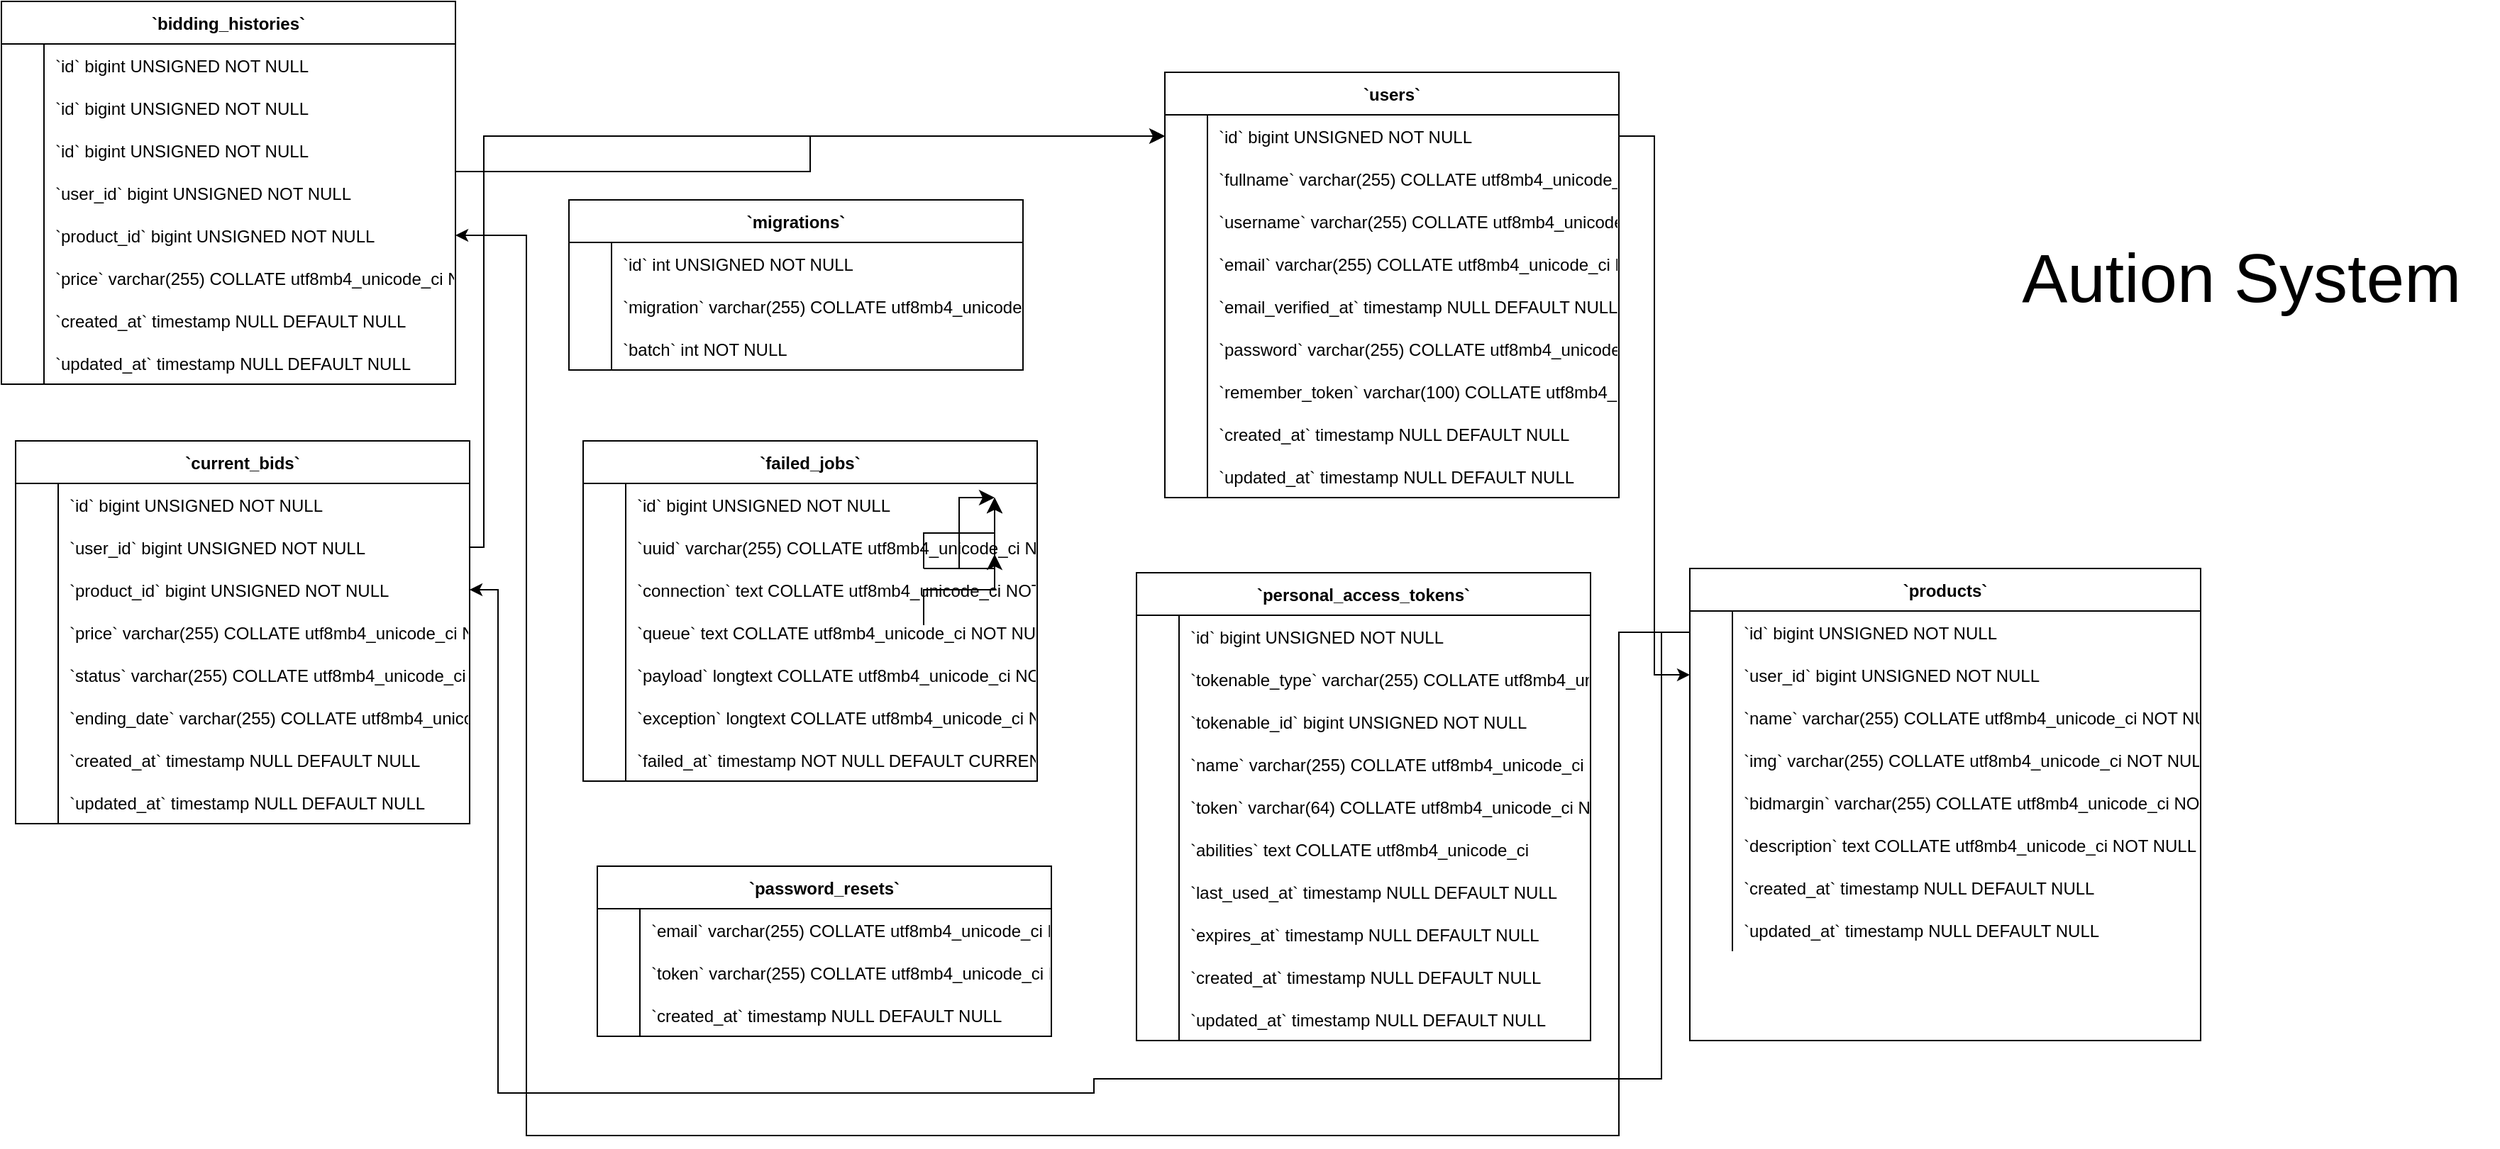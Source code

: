 <mxfile version="26.0.10">
  <diagram id="07fea595-8f29-1299-0266-81d95cde20df" name="Page-1">
    <mxGraphModel dx="4975" dy="931" grid="1" gridSize="10" guides="1" tooltips="1" connect="1" arrows="1" fold="1" page="1" pageScale="1" pageWidth="1169" pageHeight="827" background="none" math="0" shadow="0">
      <root>
        <mxCell id="0" />
        <mxCell id="1" parent="0" />
        <mxCell id="jypdoQn8nD7nhAZtn0aO-724" value="`bidding_histories`" style="shape=table;startSize=30;container=1;collapsible=1;childLayout=tableLayout;fixedRows=1;rowLines=0;fontStyle=1;align=center;resizeLast=1;" vertex="1" parent="1">
          <mxGeometry x="-3290" y="10" width="320" height="270" as="geometry" />
        </mxCell>
        <mxCell id="jypdoQn8nD7nhAZtn0aO-725" value="" style="shape=tableRow;horizontal=0;startSize=0;swimlaneHead=0;swimlaneBody=0;fillColor=none;collapsible=0;dropTarget=0;points=[[0,0.5],[1,0.5]];portConstraint=eastwest;strokeColor=inherit;top=0;left=0;right=0;bottom=0;" vertex="1" parent="jypdoQn8nD7nhAZtn0aO-724">
          <mxGeometry y="30" width="320" height="30" as="geometry" />
        </mxCell>
        <mxCell id="jypdoQn8nD7nhAZtn0aO-726" value="" style="shape=partialRectangle;overflow=hidden;connectable=0;fillColor=none;strokeColor=inherit;top=0;left=0;bottom=0;right=0;" vertex="1" parent="jypdoQn8nD7nhAZtn0aO-725">
          <mxGeometry width="30" height="30" as="geometry">
            <mxRectangle width="30" height="30" as="alternateBounds" />
          </mxGeometry>
        </mxCell>
        <mxCell id="jypdoQn8nD7nhAZtn0aO-727" value="`id` bigint UNSIGNED NOT NULL" style="shape=partialRectangle;overflow=hidden;connectable=0;fillColor=none;align=left;strokeColor=inherit;top=0;left=0;bottom=0;right=0;spacingLeft=6;" vertex="1" parent="jypdoQn8nD7nhAZtn0aO-725">
          <mxGeometry x="30" width="290" height="30" as="geometry">
            <mxRectangle width="290" height="30" as="alternateBounds" />
          </mxGeometry>
        </mxCell>
        <mxCell id="jypdoQn8nD7nhAZtn0aO-901" value="" style="shape=tableRow;horizontal=0;startSize=0;swimlaneHead=0;swimlaneBody=0;fillColor=none;collapsible=0;dropTarget=0;points=[[0,0.5],[1,0.5]];portConstraint=eastwest;strokeColor=inherit;top=0;left=0;right=0;bottom=0;" vertex="1" parent="jypdoQn8nD7nhAZtn0aO-724">
          <mxGeometry y="60" width="320" height="30" as="geometry" />
        </mxCell>
        <mxCell id="jypdoQn8nD7nhAZtn0aO-902" value="" style="shape=partialRectangle;overflow=hidden;connectable=0;fillColor=none;strokeColor=inherit;top=0;left=0;bottom=0;right=0;" vertex="1" parent="jypdoQn8nD7nhAZtn0aO-901">
          <mxGeometry width="30" height="30" as="geometry">
            <mxRectangle width="30" height="30" as="alternateBounds" />
          </mxGeometry>
        </mxCell>
        <mxCell id="jypdoQn8nD7nhAZtn0aO-903" value="`id` bigint UNSIGNED NOT NULL" style="shape=partialRectangle;overflow=hidden;connectable=0;fillColor=none;align=left;strokeColor=inherit;top=0;left=0;bottom=0;right=0;spacingLeft=6;" vertex="1" parent="jypdoQn8nD7nhAZtn0aO-901">
          <mxGeometry x="30" width="290" height="30" as="geometry">
            <mxRectangle width="290" height="30" as="alternateBounds" />
          </mxGeometry>
        </mxCell>
        <mxCell id="jypdoQn8nD7nhAZtn0aO-897" value="" style="shape=tableRow;horizontal=0;startSize=0;swimlaneHead=0;swimlaneBody=0;fillColor=none;collapsible=0;dropTarget=0;points=[[0,0.5],[1,0.5]];portConstraint=eastwest;strokeColor=inherit;top=0;left=0;right=0;bottom=0;" vertex="1" parent="jypdoQn8nD7nhAZtn0aO-724">
          <mxGeometry y="90" width="320" height="30" as="geometry" />
        </mxCell>
        <mxCell id="jypdoQn8nD7nhAZtn0aO-898" value="" style="shape=partialRectangle;overflow=hidden;connectable=0;fillColor=none;strokeColor=inherit;top=0;left=0;bottom=0;right=0;" vertex="1" parent="jypdoQn8nD7nhAZtn0aO-897">
          <mxGeometry width="30" height="30" as="geometry">
            <mxRectangle width="30" height="30" as="alternateBounds" />
          </mxGeometry>
        </mxCell>
        <mxCell id="jypdoQn8nD7nhAZtn0aO-899" value="`id` bigint UNSIGNED NOT NULL" style="shape=partialRectangle;overflow=hidden;connectable=0;fillColor=none;align=left;strokeColor=inherit;top=0;left=0;bottom=0;right=0;spacingLeft=6;" vertex="1" parent="jypdoQn8nD7nhAZtn0aO-897">
          <mxGeometry x="30" width="290" height="30" as="geometry">
            <mxRectangle width="290" height="30" as="alternateBounds" />
          </mxGeometry>
        </mxCell>
        <mxCell id="jypdoQn8nD7nhAZtn0aO-728" value="" style="shape=tableRow;horizontal=0;startSize=0;swimlaneHead=0;swimlaneBody=0;fillColor=none;collapsible=0;dropTarget=0;points=[[0,0.5],[1,0.5]];portConstraint=eastwest;strokeColor=inherit;top=0;left=0;right=0;bottom=0;" vertex="1" parent="jypdoQn8nD7nhAZtn0aO-724">
          <mxGeometry y="120" width="320" height="30" as="geometry" />
        </mxCell>
        <mxCell id="jypdoQn8nD7nhAZtn0aO-729" value="" style="shape=partialRectangle;overflow=hidden;connectable=0;fillColor=none;strokeColor=inherit;top=0;left=0;bottom=0;right=0;" vertex="1" parent="jypdoQn8nD7nhAZtn0aO-728">
          <mxGeometry width="30" height="30" as="geometry">
            <mxRectangle width="30" height="30" as="alternateBounds" />
          </mxGeometry>
        </mxCell>
        <mxCell id="jypdoQn8nD7nhAZtn0aO-730" value="`user_id` bigint UNSIGNED NOT NULL" style="shape=partialRectangle;overflow=hidden;connectable=0;fillColor=none;align=left;strokeColor=inherit;top=0;left=0;bottom=0;right=0;spacingLeft=6;" vertex="1" parent="jypdoQn8nD7nhAZtn0aO-728">
          <mxGeometry x="30" width="290" height="30" as="geometry">
            <mxRectangle width="290" height="30" as="alternateBounds" />
          </mxGeometry>
        </mxCell>
        <mxCell id="jypdoQn8nD7nhAZtn0aO-731" value="" style="shape=tableRow;horizontal=0;startSize=0;swimlaneHead=0;swimlaneBody=0;fillColor=none;collapsible=0;dropTarget=0;points=[[0,0.5],[1,0.5]];portConstraint=eastwest;strokeColor=inherit;top=0;left=0;right=0;bottom=0;" vertex="1" parent="jypdoQn8nD7nhAZtn0aO-724">
          <mxGeometry y="150" width="320" height="30" as="geometry" />
        </mxCell>
        <mxCell id="jypdoQn8nD7nhAZtn0aO-732" value="" style="shape=partialRectangle;overflow=hidden;connectable=0;fillColor=none;strokeColor=inherit;top=0;left=0;bottom=0;right=0;" vertex="1" parent="jypdoQn8nD7nhAZtn0aO-731">
          <mxGeometry width="30" height="30" as="geometry">
            <mxRectangle width="30" height="30" as="alternateBounds" />
          </mxGeometry>
        </mxCell>
        <mxCell id="jypdoQn8nD7nhAZtn0aO-733" value="`product_id` bigint UNSIGNED NOT NULL" style="shape=partialRectangle;overflow=hidden;connectable=0;fillColor=none;align=left;strokeColor=inherit;top=0;left=0;bottom=0;right=0;spacingLeft=6;" vertex="1" parent="jypdoQn8nD7nhAZtn0aO-731">
          <mxGeometry x="30" width="290" height="30" as="geometry">
            <mxRectangle width="290" height="30" as="alternateBounds" />
          </mxGeometry>
        </mxCell>
        <mxCell id="jypdoQn8nD7nhAZtn0aO-734" value="" style="shape=tableRow;horizontal=0;startSize=0;swimlaneHead=0;swimlaneBody=0;fillColor=none;collapsible=0;dropTarget=0;points=[[0,0.5],[1,0.5]];portConstraint=eastwest;strokeColor=inherit;top=0;left=0;right=0;bottom=0;" vertex="1" parent="jypdoQn8nD7nhAZtn0aO-724">
          <mxGeometry y="180" width="320" height="30" as="geometry" />
        </mxCell>
        <mxCell id="jypdoQn8nD7nhAZtn0aO-735" value="" style="shape=partialRectangle;overflow=hidden;connectable=0;fillColor=none;strokeColor=inherit;top=0;left=0;bottom=0;right=0;" vertex="1" parent="jypdoQn8nD7nhAZtn0aO-734">
          <mxGeometry width="30" height="30" as="geometry">
            <mxRectangle width="30" height="30" as="alternateBounds" />
          </mxGeometry>
        </mxCell>
        <mxCell id="jypdoQn8nD7nhAZtn0aO-736" value="`price` varchar(255) COLLATE utf8mb4_unicode_ci NOT NULL" style="shape=partialRectangle;overflow=hidden;connectable=0;fillColor=none;align=left;strokeColor=inherit;top=0;left=0;bottom=0;right=0;spacingLeft=6;" vertex="1" parent="jypdoQn8nD7nhAZtn0aO-734">
          <mxGeometry x="30" width="290" height="30" as="geometry">
            <mxRectangle width="290" height="30" as="alternateBounds" />
          </mxGeometry>
        </mxCell>
        <mxCell id="jypdoQn8nD7nhAZtn0aO-737" value="" style="shape=tableRow;horizontal=0;startSize=0;swimlaneHead=0;swimlaneBody=0;fillColor=none;collapsible=0;dropTarget=0;points=[[0,0.5],[1,0.5]];portConstraint=eastwest;strokeColor=inherit;top=0;left=0;right=0;bottom=0;" vertex="1" parent="jypdoQn8nD7nhAZtn0aO-724">
          <mxGeometry y="210" width="320" height="30" as="geometry" />
        </mxCell>
        <mxCell id="jypdoQn8nD7nhAZtn0aO-738" value="" style="shape=partialRectangle;overflow=hidden;connectable=0;fillColor=none;strokeColor=inherit;top=0;left=0;bottom=0;right=0;" vertex="1" parent="jypdoQn8nD7nhAZtn0aO-737">
          <mxGeometry width="30" height="30" as="geometry">
            <mxRectangle width="30" height="30" as="alternateBounds" />
          </mxGeometry>
        </mxCell>
        <mxCell id="jypdoQn8nD7nhAZtn0aO-739" value="`created_at` timestamp NULL DEFAULT NULL" style="shape=partialRectangle;overflow=hidden;connectable=0;fillColor=none;align=left;strokeColor=inherit;top=0;left=0;bottom=0;right=0;spacingLeft=6;" vertex="1" parent="jypdoQn8nD7nhAZtn0aO-737">
          <mxGeometry x="30" width="290" height="30" as="geometry">
            <mxRectangle width="290" height="30" as="alternateBounds" />
          </mxGeometry>
        </mxCell>
        <mxCell id="jypdoQn8nD7nhAZtn0aO-740" value="" style="shape=tableRow;horizontal=0;startSize=0;swimlaneHead=0;swimlaneBody=0;fillColor=none;collapsible=0;dropTarget=0;points=[[0,0.5],[1,0.5]];portConstraint=eastwest;strokeColor=inherit;top=0;left=0;right=0;bottom=0;" vertex="1" parent="jypdoQn8nD7nhAZtn0aO-724">
          <mxGeometry y="240" width="320" height="30" as="geometry" />
        </mxCell>
        <mxCell id="jypdoQn8nD7nhAZtn0aO-741" value="" style="shape=partialRectangle;overflow=hidden;connectable=0;fillColor=none;strokeColor=inherit;top=0;left=0;bottom=0;right=0;" vertex="1" parent="jypdoQn8nD7nhAZtn0aO-740">
          <mxGeometry width="30" height="30" as="geometry">
            <mxRectangle width="30" height="30" as="alternateBounds" />
          </mxGeometry>
        </mxCell>
        <mxCell id="jypdoQn8nD7nhAZtn0aO-742" value="`updated_at` timestamp NULL DEFAULT NULL" style="shape=partialRectangle;overflow=hidden;connectable=0;fillColor=none;align=left;strokeColor=inherit;top=0;left=0;bottom=0;right=0;spacingLeft=6;" vertex="1" parent="jypdoQn8nD7nhAZtn0aO-740">
          <mxGeometry x="30" width="290" height="30" as="geometry">
            <mxRectangle width="290" height="30" as="alternateBounds" />
          </mxGeometry>
        </mxCell>
        <mxCell id="jypdoQn8nD7nhAZtn0aO-743" value="`current_bids`" style="shape=table;startSize=30;container=1;collapsible=1;childLayout=tableLayout;fixedRows=1;rowLines=0;fontStyle=1;align=center;resizeLast=1;" vertex="1" parent="1">
          <mxGeometry x="-3280" y="320" width="320" height="270" as="geometry" />
        </mxCell>
        <mxCell id="jypdoQn8nD7nhAZtn0aO-744" value="" style="shape=tableRow;horizontal=0;startSize=0;swimlaneHead=0;swimlaneBody=0;fillColor=none;collapsible=0;dropTarget=0;points=[[0,0.5],[1,0.5]];portConstraint=eastwest;strokeColor=inherit;top=0;left=0;right=0;bottom=0;" vertex="1" parent="jypdoQn8nD7nhAZtn0aO-743">
          <mxGeometry y="30" width="320" height="30" as="geometry" />
        </mxCell>
        <mxCell id="jypdoQn8nD7nhAZtn0aO-745" value="" style="shape=partialRectangle;overflow=hidden;connectable=0;fillColor=none;strokeColor=inherit;top=0;left=0;bottom=0;right=0;" vertex="1" parent="jypdoQn8nD7nhAZtn0aO-744">
          <mxGeometry width="30" height="30" as="geometry">
            <mxRectangle width="30" height="30" as="alternateBounds" />
          </mxGeometry>
        </mxCell>
        <mxCell id="jypdoQn8nD7nhAZtn0aO-746" value="`id` bigint UNSIGNED NOT NULL" style="shape=partialRectangle;overflow=hidden;connectable=0;fillColor=none;align=left;strokeColor=inherit;top=0;left=0;bottom=0;right=0;spacingLeft=6;" vertex="1" parent="jypdoQn8nD7nhAZtn0aO-744">
          <mxGeometry x="30" width="290" height="30" as="geometry">
            <mxRectangle width="290" height="30" as="alternateBounds" />
          </mxGeometry>
        </mxCell>
        <mxCell id="jypdoQn8nD7nhAZtn0aO-747" value="" style="shape=tableRow;horizontal=0;startSize=0;swimlaneHead=0;swimlaneBody=0;fillColor=none;collapsible=0;dropTarget=0;points=[[0,0.5],[1,0.5]];portConstraint=eastwest;strokeColor=inherit;top=0;left=0;right=0;bottom=0;" vertex="1" parent="jypdoQn8nD7nhAZtn0aO-743">
          <mxGeometry y="60" width="320" height="30" as="geometry" />
        </mxCell>
        <mxCell id="jypdoQn8nD7nhAZtn0aO-748" value="" style="shape=partialRectangle;overflow=hidden;connectable=0;fillColor=none;strokeColor=inherit;top=0;left=0;bottom=0;right=0;" vertex="1" parent="jypdoQn8nD7nhAZtn0aO-747">
          <mxGeometry width="30" height="30" as="geometry">
            <mxRectangle width="30" height="30" as="alternateBounds" />
          </mxGeometry>
        </mxCell>
        <mxCell id="jypdoQn8nD7nhAZtn0aO-749" value="`user_id` bigint UNSIGNED NOT NULL" style="shape=partialRectangle;overflow=hidden;connectable=0;fillColor=none;align=left;strokeColor=inherit;top=0;left=0;bottom=0;right=0;spacingLeft=6;" vertex="1" parent="jypdoQn8nD7nhAZtn0aO-747">
          <mxGeometry x="30" width="290" height="30" as="geometry">
            <mxRectangle width="290" height="30" as="alternateBounds" />
          </mxGeometry>
        </mxCell>
        <mxCell id="jypdoQn8nD7nhAZtn0aO-750" value="" style="shape=tableRow;horizontal=0;startSize=0;swimlaneHead=0;swimlaneBody=0;fillColor=none;collapsible=0;dropTarget=0;points=[[0,0.5],[1,0.5]];portConstraint=eastwest;strokeColor=inherit;top=0;left=0;right=0;bottom=0;" vertex="1" parent="jypdoQn8nD7nhAZtn0aO-743">
          <mxGeometry y="90" width="320" height="30" as="geometry" />
        </mxCell>
        <mxCell id="jypdoQn8nD7nhAZtn0aO-751" value="" style="shape=partialRectangle;overflow=hidden;connectable=0;fillColor=none;strokeColor=inherit;top=0;left=0;bottom=0;right=0;" vertex="1" parent="jypdoQn8nD7nhAZtn0aO-750">
          <mxGeometry width="30" height="30" as="geometry">
            <mxRectangle width="30" height="30" as="alternateBounds" />
          </mxGeometry>
        </mxCell>
        <mxCell id="jypdoQn8nD7nhAZtn0aO-752" value="`product_id` bigint UNSIGNED NOT NULL" style="shape=partialRectangle;overflow=hidden;connectable=0;fillColor=none;align=left;strokeColor=inherit;top=0;left=0;bottom=0;right=0;spacingLeft=6;" vertex="1" parent="jypdoQn8nD7nhAZtn0aO-750">
          <mxGeometry x="30" width="290" height="30" as="geometry">
            <mxRectangle width="290" height="30" as="alternateBounds" />
          </mxGeometry>
        </mxCell>
        <mxCell id="jypdoQn8nD7nhAZtn0aO-753" value="" style="shape=tableRow;horizontal=0;startSize=0;swimlaneHead=0;swimlaneBody=0;fillColor=none;collapsible=0;dropTarget=0;points=[[0,0.5],[1,0.5]];portConstraint=eastwest;strokeColor=inherit;top=0;left=0;right=0;bottom=0;" vertex="1" parent="jypdoQn8nD7nhAZtn0aO-743">
          <mxGeometry y="120" width="320" height="30" as="geometry" />
        </mxCell>
        <mxCell id="jypdoQn8nD7nhAZtn0aO-754" value="" style="shape=partialRectangle;overflow=hidden;connectable=0;fillColor=none;strokeColor=inherit;top=0;left=0;bottom=0;right=0;" vertex="1" parent="jypdoQn8nD7nhAZtn0aO-753">
          <mxGeometry width="30" height="30" as="geometry">
            <mxRectangle width="30" height="30" as="alternateBounds" />
          </mxGeometry>
        </mxCell>
        <mxCell id="jypdoQn8nD7nhAZtn0aO-755" value="`price` varchar(255) COLLATE utf8mb4_unicode_ci NOT NULL" style="shape=partialRectangle;overflow=hidden;connectable=0;fillColor=none;align=left;strokeColor=inherit;top=0;left=0;bottom=0;right=0;spacingLeft=6;" vertex="1" parent="jypdoQn8nD7nhAZtn0aO-753">
          <mxGeometry x="30" width="290" height="30" as="geometry">
            <mxRectangle width="290" height="30" as="alternateBounds" />
          </mxGeometry>
        </mxCell>
        <mxCell id="jypdoQn8nD7nhAZtn0aO-756" value="" style="shape=tableRow;horizontal=0;startSize=0;swimlaneHead=0;swimlaneBody=0;fillColor=none;collapsible=0;dropTarget=0;points=[[0,0.5],[1,0.5]];portConstraint=eastwest;strokeColor=inherit;top=0;left=0;right=0;bottom=0;" vertex="1" parent="jypdoQn8nD7nhAZtn0aO-743">
          <mxGeometry y="150" width="320" height="30" as="geometry" />
        </mxCell>
        <mxCell id="jypdoQn8nD7nhAZtn0aO-757" value="" style="shape=partialRectangle;overflow=hidden;connectable=0;fillColor=none;strokeColor=inherit;top=0;left=0;bottom=0;right=0;" vertex="1" parent="jypdoQn8nD7nhAZtn0aO-756">
          <mxGeometry width="30" height="30" as="geometry">
            <mxRectangle width="30" height="30" as="alternateBounds" />
          </mxGeometry>
        </mxCell>
        <mxCell id="jypdoQn8nD7nhAZtn0aO-758" value="`status` varchar(255) COLLATE utf8mb4_unicode_ci DEFAULT NULL" style="shape=partialRectangle;overflow=hidden;connectable=0;fillColor=none;align=left;strokeColor=inherit;top=0;left=0;bottom=0;right=0;spacingLeft=6;" vertex="1" parent="jypdoQn8nD7nhAZtn0aO-756">
          <mxGeometry x="30" width="290" height="30" as="geometry">
            <mxRectangle width="290" height="30" as="alternateBounds" />
          </mxGeometry>
        </mxCell>
        <mxCell id="jypdoQn8nD7nhAZtn0aO-759" value="" style="shape=tableRow;horizontal=0;startSize=0;swimlaneHead=0;swimlaneBody=0;fillColor=none;collapsible=0;dropTarget=0;points=[[0,0.5],[1,0.5]];portConstraint=eastwest;strokeColor=inherit;top=0;left=0;right=0;bottom=0;" vertex="1" parent="jypdoQn8nD7nhAZtn0aO-743">
          <mxGeometry y="180" width="320" height="30" as="geometry" />
        </mxCell>
        <mxCell id="jypdoQn8nD7nhAZtn0aO-760" value="" style="shape=partialRectangle;overflow=hidden;connectable=0;fillColor=none;strokeColor=inherit;top=0;left=0;bottom=0;right=0;" vertex="1" parent="jypdoQn8nD7nhAZtn0aO-759">
          <mxGeometry width="30" height="30" as="geometry">
            <mxRectangle width="30" height="30" as="alternateBounds" />
          </mxGeometry>
        </mxCell>
        <mxCell id="jypdoQn8nD7nhAZtn0aO-761" value="`ending_date` varchar(255) COLLATE utf8mb4_unicode_ci NOT NULL DEFAULT &#39;1&#39;" style="shape=partialRectangle;overflow=hidden;connectable=0;fillColor=none;align=left;strokeColor=inherit;top=0;left=0;bottom=0;right=0;spacingLeft=6;" vertex="1" parent="jypdoQn8nD7nhAZtn0aO-759">
          <mxGeometry x="30" width="290" height="30" as="geometry">
            <mxRectangle width="290" height="30" as="alternateBounds" />
          </mxGeometry>
        </mxCell>
        <mxCell id="jypdoQn8nD7nhAZtn0aO-762" value="" style="shape=tableRow;horizontal=0;startSize=0;swimlaneHead=0;swimlaneBody=0;fillColor=none;collapsible=0;dropTarget=0;points=[[0,0.5],[1,0.5]];portConstraint=eastwest;strokeColor=inherit;top=0;left=0;right=0;bottom=0;" vertex="1" parent="jypdoQn8nD7nhAZtn0aO-743">
          <mxGeometry y="210" width="320" height="30" as="geometry" />
        </mxCell>
        <mxCell id="jypdoQn8nD7nhAZtn0aO-763" value="" style="shape=partialRectangle;overflow=hidden;connectable=0;fillColor=none;strokeColor=inherit;top=0;left=0;bottom=0;right=0;" vertex="1" parent="jypdoQn8nD7nhAZtn0aO-762">
          <mxGeometry width="30" height="30" as="geometry">
            <mxRectangle width="30" height="30" as="alternateBounds" />
          </mxGeometry>
        </mxCell>
        <mxCell id="jypdoQn8nD7nhAZtn0aO-764" value="`created_at` timestamp NULL DEFAULT NULL" style="shape=partialRectangle;overflow=hidden;connectable=0;fillColor=none;align=left;strokeColor=inherit;top=0;left=0;bottom=0;right=0;spacingLeft=6;" vertex="1" parent="jypdoQn8nD7nhAZtn0aO-762">
          <mxGeometry x="30" width="290" height="30" as="geometry">
            <mxRectangle width="290" height="30" as="alternateBounds" />
          </mxGeometry>
        </mxCell>
        <mxCell id="jypdoQn8nD7nhAZtn0aO-765" value="" style="shape=tableRow;horizontal=0;startSize=0;swimlaneHead=0;swimlaneBody=0;fillColor=none;collapsible=0;dropTarget=0;points=[[0,0.5],[1,0.5]];portConstraint=eastwest;strokeColor=inherit;top=0;left=0;right=0;bottom=0;" vertex="1" parent="jypdoQn8nD7nhAZtn0aO-743">
          <mxGeometry y="240" width="320" height="30" as="geometry" />
        </mxCell>
        <mxCell id="jypdoQn8nD7nhAZtn0aO-766" value="" style="shape=partialRectangle;overflow=hidden;connectable=0;fillColor=none;strokeColor=inherit;top=0;left=0;bottom=0;right=0;" vertex="1" parent="jypdoQn8nD7nhAZtn0aO-765">
          <mxGeometry width="30" height="30" as="geometry">
            <mxRectangle width="30" height="30" as="alternateBounds" />
          </mxGeometry>
        </mxCell>
        <mxCell id="jypdoQn8nD7nhAZtn0aO-767" value="`updated_at` timestamp NULL DEFAULT NULL" style="shape=partialRectangle;overflow=hidden;connectable=0;fillColor=none;align=left;strokeColor=inherit;top=0;left=0;bottom=0;right=0;spacingLeft=6;" vertex="1" parent="jypdoQn8nD7nhAZtn0aO-765">
          <mxGeometry x="30" width="290" height="30" as="geometry">
            <mxRectangle width="290" height="30" as="alternateBounds" />
          </mxGeometry>
        </mxCell>
        <mxCell id="jypdoQn8nD7nhAZtn0aO-768" value="`failed_jobs`" style="shape=table;startSize=30;container=1;collapsible=1;childLayout=tableLayout;fixedRows=1;rowLines=0;fontStyle=1;align=center;resizeLast=1;" vertex="1" parent="1">
          <mxGeometry x="-2880" y="320" width="320" height="240" as="geometry" />
        </mxCell>
        <mxCell id="jypdoQn8nD7nhAZtn0aO-769" value="" style="shape=tableRow;horizontal=0;startSize=0;swimlaneHead=0;swimlaneBody=0;fillColor=none;collapsible=0;dropTarget=0;points=[[0,0.5],[1,0.5]];portConstraint=eastwest;strokeColor=inherit;top=0;left=0;right=0;bottom=0;" vertex="1" parent="jypdoQn8nD7nhAZtn0aO-768">
          <mxGeometry y="30" width="320" height="30" as="geometry" />
        </mxCell>
        <mxCell id="jypdoQn8nD7nhAZtn0aO-770" value="" style="shape=partialRectangle;overflow=hidden;connectable=0;fillColor=none;strokeColor=inherit;top=0;left=0;bottom=0;right=0;" vertex="1" parent="jypdoQn8nD7nhAZtn0aO-769">
          <mxGeometry width="30" height="30" as="geometry">
            <mxRectangle width="30" height="30" as="alternateBounds" />
          </mxGeometry>
        </mxCell>
        <mxCell id="jypdoQn8nD7nhAZtn0aO-771" value="`id` bigint UNSIGNED NOT NULL" style="shape=partialRectangle;overflow=hidden;connectable=0;fillColor=none;align=left;strokeColor=inherit;top=0;left=0;bottom=0;right=0;spacingLeft=6;" vertex="1" parent="jypdoQn8nD7nhAZtn0aO-769">
          <mxGeometry x="30" width="290" height="30" as="geometry">
            <mxRectangle width="290" height="30" as="alternateBounds" />
          </mxGeometry>
        </mxCell>
        <mxCell id="jypdoQn8nD7nhAZtn0aO-772" value="" style="shape=tableRow;horizontal=0;startSize=0;swimlaneHead=0;swimlaneBody=0;fillColor=none;collapsible=0;dropTarget=0;points=[[0,0.5],[1,0.5]];portConstraint=eastwest;strokeColor=inherit;top=0;left=0;right=0;bottom=0;" vertex="1" parent="jypdoQn8nD7nhAZtn0aO-768">
          <mxGeometry y="60" width="320" height="30" as="geometry" />
        </mxCell>
        <mxCell id="jypdoQn8nD7nhAZtn0aO-773" value="" style="shape=partialRectangle;overflow=hidden;connectable=0;fillColor=none;strokeColor=inherit;top=0;left=0;bottom=0;right=0;" vertex="1" parent="jypdoQn8nD7nhAZtn0aO-772">
          <mxGeometry width="30" height="30" as="geometry">
            <mxRectangle width="30" height="30" as="alternateBounds" />
          </mxGeometry>
        </mxCell>
        <mxCell id="jypdoQn8nD7nhAZtn0aO-774" value="`uuid` varchar(255) COLLATE utf8mb4_unicode_ci NOT NULL" style="shape=partialRectangle;overflow=hidden;connectable=0;fillColor=none;align=left;strokeColor=inherit;top=0;left=0;bottom=0;right=0;spacingLeft=6;" vertex="1" parent="jypdoQn8nD7nhAZtn0aO-772">
          <mxGeometry x="30" width="290" height="30" as="geometry">
            <mxRectangle width="290" height="30" as="alternateBounds" />
          </mxGeometry>
        </mxCell>
        <mxCell id="jypdoQn8nD7nhAZtn0aO-775" value="" style="shape=tableRow;horizontal=0;startSize=0;swimlaneHead=0;swimlaneBody=0;fillColor=none;collapsible=0;dropTarget=0;points=[[0,0.5],[1,0.5]];portConstraint=eastwest;strokeColor=inherit;top=0;left=0;right=0;bottom=0;" vertex="1" parent="jypdoQn8nD7nhAZtn0aO-768">
          <mxGeometry y="90" width="320" height="30" as="geometry" />
        </mxCell>
        <mxCell id="jypdoQn8nD7nhAZtn0aO-776" value="" style="shape=partialRectangle;overflow=hidden;connectable=0;fillColor=none;strokeColor=inherit;top=0;left=0;bottom=0;right=0;" vertex="1" parent="jypdoQn8nD7nhAZtn0aO-775">
          <mxGeometry width="30" height="30" as="geometry">
            <mxRectangle width="30" height="30" as="alternateBounds" />
          </mxGeometry>
        </mxCell>
        <mxCell id="jypdoQn8nD7nhAZtn0aO-777" value="`connection` text COLLATE utf8mb4_unicode_ci NOT NULL" style="shape=partialRectangle;overflow=hidden;connectable=0;fillColor=none;align=left;strokeColor=inherit;top=0;left=0;bottom=0;right=0;spacingLeft=6;" vertex="1" parent="jypdoQn8nD7nhAZtn0aO-775">
          <mxGeometry x="30" width="290" height="30" as="geometry">
            <mxRectangle width="290" height="30" as="alternateBounds" />
          </mxGeometry>
        </mxCell>
        <mxCell id="jypdoQn8nD7nhAZtn0aO-778" value="" style="shape=tableRow;horizontal=0;startSize=0;swimlaneHead=0;swimlaneBody=0;fillColor=none;collapsible=0;dropTarget=0;points=[[0,0.5],[1,0.5]];portConstraint=eastwest;strokeColor=inherit;top=0;left=0;right=0;bottom=0;" vertex="1" parent="jypdoQn8nD7nhAZtn0aO-768">
          <mxGeometry y="120" width="320" height="30" as="geometry" />
        </mxCell>
        <mxCell id="jypdoQn8nD7nhAZtn0aO-779" value="" style="shape=partialRectangle;overflow=hidden;connectable=0;fillColor=none;strokeColor=inherit;top=0;left=0;bottom=0;right=0;" vertex="1" parent="jypdoQn8nD7nhAZtn0aO-778">
          <mxGeometry width="30" height="30" as="geometry">
            <mxRectangle width="30" height="30" as="alternateBounds" />
          </mxGeometry>
        </mxCell>
        <mxCell id="jypdoQn8nD7nhAZtn0aO-780" value="`queue` text COLLATE utf8mb4_unicode_ci NOT NULL" style="shape=partialRectangle;overflow=hidden;connectable=0;fillColor=none;align=left;strokeColor=inherit;top=0;left=0;bottom=0;right=0;spacingLeft=6;" vertex="1" parent="jypdoQn8nD7nhAZtn0aO-778">
          <mxGeometry x="30" width="290" height="30" as="geometry">
            <mxRectangle width="290" height="30" as="alternateBounds" />
          </mxGeometry>
        </mxCell>
        <mxCell id="jypdoQn8nD7nhAZtn0aO-781" value="" style="shape=tableRow;horizontal=0;startSize=0;swimlaneHead=0;swimlaneBody=0;fillColor=none;collapsible=0;dropTarget=0;points=[[0,0.5],[1,0.5]];portConstraint=eastwest;strokeColor=inherit;top=0;left=0;right=0;bottom=0;" vertex="1" parent="jypdoQn8nD7nhAZtn0aO-768">
          <mxGeometry y="150" width="320" height="30" as="geometry" />
        </mxCell>
        <mxCell id="jypdoQn8nD7nhAZtn0aO-782" value="" style="shape=partialRectangle;overflow=hidden;connectable=0;fillColor=none;strokeColor=inherit;top=0;left=0;bottom=0;right=0;" vertex="1" parent="jypdoQn8nD7nhAZtn0aO-781">
          <mxGeometry width="30" height="30" as="geometry">
            <mxRectangle width="30" height="30" as="alternateBounds" />
          </mxGeometry>
        </mxCell>
        <mxCell id="jypdoQn8nD7nhAZtn0aO-783" value="`payload` longtext COLLATE utf8mb4_unicode_ci NOT NULL" style="shape=partialRectangle;overflow=hidden;connectable=0;fillColor=none;align=left;strokeColor=inherit;top=0;left=0;bottom=0;right=0;spacingLeft=6;" vertex="1" parent="jypdoQn8nD7nhAZtn0aO-781">
          <mxGeometry x="30" width="290" height="30" as="geometry">
            <mxRectangle width="290" height="30" as="alternateBounds" />
          </mxGeometry>
        </mxCell>
        <mxCell id="jypdoQn8nD7nhAZtn0aO-784" value="" style="shape=tableRow;horizontal=0;startSize=0;swimlaneHead=0;swimlaneBody=0;fillColor=none;collapsible=0;dropTarget=0;points=[[0,0.5],[1,0.5]];portConstraint=eastwest;strokeColor=inherit;top=0;left=0;right=0;bottom=0;" vertex="1" parent="jypdoQn8nD7nhAZtn0aO-768">
          <mxGeometry y="180" width="320" height="30" as="geometry" />
        </mxCell>
        <mxCell id="jypdoQn8nD7nhAZtn0aO-785" value="" style="shape=partialRectangle;overflow=hidden;connectable=0;fillColor=none;strokeColor=inherit;top=0;left=0;bottom=0;right=0;" vertex="1" parent="jypdoQn8nD7nhAZtn0aO-784">
          <mxGeometry width="30" height="30" as="geometry">
            <mxRectangle width="30" height="30" as="alternateBounds" />
          </mxGeometry>
        </mxCell>
        <mxCell id="jypdoQn8nD7nhAZtn0aO-786" value="`exception` longtext COLLATE utf8mb4_unicode_ci NOT NULL" style="shape=partialRectangle;overflow=hidden;connectable=0;fillColor=none;align=left;strokeColor=inherit;top=0;left=0;bottom=0;right=0;spacingLeft=6;" vertex="1" parent="jypdoQn8nD7nhAZtn0aO-784">
          <mxGeometry x="30" width="290" height="30" as="geometry">
            <mxRectangle width="290" height="30" as="alternateBounds" />
          </mxGeometry>
        </mxCell>
        <mxCell id="jypdoQn8nD7nhAZtn0aO-787" value="" style="shape=tableRow;horizontal=0;startSize=0;swimlaneHead=0;swimlaneBody=0;fillColor=none;collapsible=0;dropTarget=0;points=[[0,0.5],[1,0.5]];portConstraint=eastwest;strokeColor=inherit;top=0;left=0;right=0;bottom=0;" vertex="1" parent="jypdoQn8nD7nhAZtn0aO-768">
          <mxGeometry y="210" width="320" height="30" as="geometry" />
        </mxCell>
        <mxCell id="jypdoQn8nD7nhAZtn0aO-788" value="" style="shape=partialRectangle;overflow=hidden;connectable=0;fillColor=none;strokeColor=inherit;top=0;left=0;bottom=0;right=0;" vertex="1" parent="jypdoQn8nD7nhAZtn0aO-787">
          <mxGeometry width="30" height="30" as="geometry">
            <mxRectangle width="30" height="30" as="alternateBounds" />
          </mxGeometry>
        </mxCell>
        <mxCell id="jypdoQn8nD7nhAZtn0aO-789" value="`failed_at` timestamp NOT NULL DEFAULT CURRENT_TIMESTAMP" style="shape=partialRectangle;overflow=hidden;connectable=0;fillColor=none;align=left;strokeColor=inherit;top=0;left=0;bottom=0;right=0;spacingLeft=6;" vertex="1" parent="jypdoQn8nD7nhAZtn0aO-787">
          <mxGeometry x="30" width="290" height="30" as="geometry">
            <mxRectangle width="290" height="30" as="alternateBounds" />
          </mxGeometry>
        </mxCell>
        <mxCell id="jypdoQn8nD7nhAZtn0aO-790" value="`migrations`" style="shape=table;startSize=30;container=1;collapsible=1;childLayout=tableLayout;fixedRows=1;rowLines=0;fontStyle=1;align=center;resizeLast=1;" vertex="1" parent="1">
          <mxGeometry x="-2890" y="150" width="320" height="120" as="geometry" />
        </mxCell>
        <mxCell id="jypdoQn8nD7nhAZtn0aO-791" value="" style="shape=tableRow;horizontal=0;startSize=0;swimlaneHead=0;swimlaneBody=0;fillColor=none;collapsible=0;dropTarget=0;points=[[0,0.5],[1,0.5]];portConstraint=eastwest;strokeColor=inherit;top=0;left=0;right=0;bottom=0;" vertex="1" parent="jypdoQn8nD7nhAZtn0aO-790">
          <mxGeometry y="30" width="320" height="30" as="geometry" />
        </mxCell>
        <mxCell id="jypdoQn8nD7nhAZtn0aO-792" value="" style="shape=partialRectangle;overflow=hidden;connectable=0;fillColor=none;strokeColor=inherit;top=0;left=0;bottom=0;right=0;" vertex="1" parent="jypdoQn8nD7nhAZtn0aO-791">
          <mxGeometry width="30" height="30" as="geometry">
            <mxRectangle width="30" height="30" as="alternateBounds" />
          </mxGeometry>
        </mxCell>
        <mxCell id="jypdoQn8nD7nhAZtn0aO-793" value="`id` int UNSIGNED NOT NULL" style="shape=partialRectangle;overflow=hidden;connectable=0;fillColor=none;align=left;strokeColor=inherit;top=0;left=0;bottom=0;right=0;spacingLeft=6;" vertex="1" parent="jypdoQn8nD7nhAZtn0aO-791">
          <mxGeometry x="30" width="290" height="30" as="geometry">
            <mxRectangle width="290" height="30" as="alternateBounds" />
          </mxGeometry>
        </mxCell>
        <mxCell id="jypdoQn8nD7nhAZtn0aO-794" value="" style="shape=tableRow;horizontal=0;startSize=0;swimlaneHead=0;swimlaneBody=0;fillColor=none;collapsible=0;dropTarget=0;points=[[0,0.5],[1,0.5]];portConstraint=eastwest;strokeColor=inherit;top=0;left=0;right=0;bottom=0;" vertex="1" parent="jypdoQn8nD7nhAZtn0aO-790">
          <mxGeometry y="60" width="320" height="30" as="geometry" />
        </mxCell>
        <mxCell id="jypdoQn8nD7nhAZtn0aO-795" value="" style="shape=partialRectangle;overflow=hidden;connectable=0;fillColor=none;strokeColor=inherit;top=0;left=0;bottom=0;right=0;" vertex="1" parent="jypdoQn8nD7nhAZtn0aO-794">
          <mxGeometry width="30" height="30" as="geometry">
            <mxRectangle width="30" height="30" as="alternateBounds" />
          </mxGeometry>
        </mxCell>
        <mxCell id="jypdoQn8nD7nhAZtn0aO-796" value="`migration` varchar(255) COLLATE utf8mb4_unicode_ci NOT NULL" style="shape=partialRectangle;overflow=hidden;connectable=0;fillColor=none;align=left;strokeColor=inherit;top=0;left=0;bottom=0;right=0;spacingLeft=6;" vertex="1" parent="jypdoQn8nD7nhAZtn0aO-794">
          <mxGeometry x="30" width="290" height="30" as="geometry">
            <mxRectangle width="290" height="30" as="alternateBounds" />
          </mxGeometry>
        </mxCell>
        <mxCell id="jypdoQn8nD7nhAZtn0aO-797" value="" style="shape=tableRow;horizontal=0;startSize=0;swimlaneHead=0;swimlaneBody=0;fillColor=none;collapsible=0;dropTarget=0;points=[[0,0.5],[1,0.5]];portConstraint=eastwest;strokeColor=inherit;top=0;left=0;right=0;bottom=0;" vertex="1" parent="jypdoQn8nD7nhAZtn0aO-790">
          <mxGeometry y="90" width="320" height="30" as="geometry" />
        </mxCell>
        <mxCell id="jypdoQn8nD7nhAZtn0aO-798" value="" style="shape=partialRectangle;overflow=hidden;connectable=0;fillColor=none;strokeColor=inherit;top=0;left=0;bottom=0;right=0;" vertex="1" parent="jypdoQn8nD7nhAZtn0aO-797">
          <mxGeometry width="30" height="30" as="geometry">
            <mxRectangle width="30" height="30" as="alternateBounds" />
          </mxGeometry>
        </mxCell>
        <mxCell id="jypdoQn8nD7nhAZtn0aO-799" value="`batch` int NOT NULL" style="shape=partialRectangle;overflow=hidden;connectable=0;fillColor=none;align=left;strokeColor=inherit;top=0;left=0;bottom=0;right=0;spacingLeft=6;" vertex="1" parent="jypdoQn8nD7nhAZtn0aO-797">
          <mxGeometry x="30" width="290" height="30" as="geometry">
            <mxRectangle width="290" height="30" as="alternateBounds" />
          </mxGeometry>
        </mxCell>
        <mxCell id="jypdoQn8nD7nhAZtn0aO-800" value="`password_resets`" style="shape=table;startSize=30;container=1;collapsible=1;childLayout=tableLayout;fixedRows=1;rowLines=0;fontStyle=1;align=center;resizeLast=1;" vertex="1" parent="1">
          <mxGeometry x="-2870" y="620" width="320" height="120" as="geometry" />
        </mxCell>
        <mxCell id="jypdoQn8nD7nhAZtn0aO-801" value="" style="shape=tableRow;horizontal=0;startSize=0;swimlaneHead=0;swimlaneBody=0;fillColor=none;collapsible=0;dropTarget=0;points=[[0,0.5],[1,0.5]];portConstraint=eastwest;strokeColor=inherit;top=0;left=0;right=0;bottom=0;" vertex="1" parent="jypdoQn8nD7nhAZtn0aO-800">
          <mxGeometry y="30" width="320" height="30" as="geometry" />
        </mxCell>
        <mxCell id="jypdoQn8nD7nhAZtn0aO-802" value="" style="shape=partialRectangle;overflow=hidden;connectable=0;fillColor=none;strokeColor=inherit;top=0;left=0;bottom=0;right=0;" vertex="1" parent="jypdoQn8nD7nhAZtn0aO-801">
          <mxGeometry width="30" height="30" as="geometry">
            <mxRectangle width="30" height="30" as="alternateBounds" />
          </mxGeometry>
        </mxCell>
        <mxCell id="jypdoQn8nD7nhAZtn0aO-803" value="`email` varchar(255) COLLATE utf8mb4_unicode_ci NOT NULL" style="shape=partialRectangle;overflow=hidden;connectable=0;fillColor=none;align=left;strokeColor=inherit;top=0;left=0;bottom=0;right=0;spacingLeft=6;" vertex="1" parent="jypdoQn8nD7nhAZtn0aO-801">
          <mxGeometry x="30" width="290" height="30" as="geometry">
            <mxRectangle width="290" height="30" as="alternateBounds" />
          </mxGeometry>
        </mxCell>
        <mxCell id="jypdoQn8nD7nhAZtn0aO-804" value="" style="shape=tableRow;horizontal=0;startSize=0;swimlaneHead=0;swimlaneBody=0;fillColor=none;collapsible=0;dropTarget=0;points=[[0,0.5],[1,0.5]];portConstraint=eastwest;strokeColor=inherit;top=0;left=0;right=0;bottom=0;" vertex="1" parent="jypdoQn8nD7nhAZtn0aO-800">
          <mxGeometry y="60" width="320" height="30" as="geometry" />
        </mxCell>
        <mxCell id="jypdoQn8nD7nhAZtn0aO-805" value="" style="shape=partialRectangle;overflow=hidden;connectable=0;fillColor=none;strokeColor=inherit;top=0;left=0;bottom=0;right=0;" vertex="1" parent="jypdoQn8nD7nhAZtn0aO-804">
          <mxGeometry width="30" height="30" as="geometry">
            <mxRectangle width="30" height="30" as="alternateBounds" />
          </mxGeometry>
        </mxCell>
        <mxCell id="jypdoQn8nD7nhAZtn0aO-806" value="`token` varchar(255) COLLATE utf8mb4_unicode_ci NOT NULL" style="shape=partialRectangle;overflow=hidden;connectable=0;fillColor=none;align=left;strokeColor=inherit;top=0;left=0;bottom=0;right=0;spacingLeft=6;" vertex="1" parent="jypdoQn8nD7nhAZtn0aO-804">
          <mxGeometry x="30" width="290" height="30" as="geometry">
            <mxRectangle width="290" height="30" as="alternateBounds" />
          </mxGeometry>
        </mxCell>
        <mxCell id="jypdoQn8nD7nhAZtn0aO-807" value="" style="shape=tableRow;horizontal=0;startSize=0;swimlaneHead=0;swimlaneBody=0;fillColor=none;collapsible=0;dropTarget=0;points=[[0,0.5],[1,0.5]];portConstraint=eastwest;strokeColor=inherit;top=0;left=0;right=0;bottom=0;" vertex="1" parent="jypdoQn8nD7nhAZtn0aO-800">
          <mxGeometry y="90" width="320" height="30" as="geometry" />
        </mxCell>
        <mxCell id="jypdoQn8nD7nhAZtn0aO-808" value="" style="shape=partialRectangle;overflow=hidden;connectable=0;fillColor=none;strokeColor=inherit;top=0;left=0;bottom=0;right=0;" vertex="1" parent="jypdoQn8nD7nhAZtn0aO-807">
          <mxGeometry width="30" height="30" as="geometry">
            <mxRectangle width="30" height="30" as="alternateBounds" />
          </mxGeometry>
        </mxCell>
        <mxCell id="jypdoQn8nD7nhAZtn0aO-809" value="`created_at` timestamp NULL DEFAULT NULL" style="shape=partialRectangle;overflow=hidden;connectable=0;fillColor=none;align=left;strokeColor=inherit;top=0;left=0;bottom=0;right=0;spacingLeft=6;" vertex="1" parent="jypdoQn8nD7nhAZtn0aO-807">
          <mxGeometry x="30" width="290" height="30" as="geometry">
            <mxRectangle width="290" height="30" as="alternateBounds" />
          </mxGeometry>
        </mxCell>
        <mxCell id="jypdoQn8nD7nhAZtn0aO-810" value="`personal_access_tokens`" style="shape=table;startSize=30;container=1;collapsible=1;childLayout=tableLayout;fixedRows=1;rowLines=0;fontStyle=1;align=center;resizeLast=1;" vertex="1" parent="1">
          <mxGeometry x="-2490" y="413" width="320" height="330" as="geometry" />
        </mxCell>
        <mxCell id="jypdoQn8nD7nhAZtn0aO-811" value="" style="shape=tableRow;horizontal=0;startSize=0;swimlaneHead=0;swimlaneBody=0;fillColor=none;collapsible=0;dropTarget=0;points=[[0,0.5],[1,0.5]];portConstraint=eastwest;strokeColor=inherit;top=0;left=0;right=0;bottom=0;" vertex="1" parent="jypdoQn8nD7nhAZtn0aO-810">
          <mxGeometry y="30" width="320" height="30" as="geometry" />
        </mxCell>
        <mxCell id="jypdoQn8nD7nhAZtn0aO-812" value="" style="shape=partialRectangle;overflow=hidden;connectable=0;fillColor=none;strokeColor=inherit;top=0;left=0;bottom=0;right=0;" vertex="1" parent="jypdoQn8nD7nhAZtn0aO-811">
          <mxGeometry width="30" height="30" as="geometry">
            <mxRectangle width="30" height="30" as="alternateBounds" />
          </mxGeometry>
        </mxCell>
        <mxCell id="jypdoQn8nD7nhAZtn0aO-813" value="`id` bigint UNSIGNED NOT NULL" style="shape=partialRectangle;overflow=hidden;connectable=0;fillColor=none;align=left;strokeColor=inherit;top=0;left=0;bottom=0;right=0;spacingLeft=6;" vertex="1" parent="jypdoQn8nD7nhAZtn0aO-811">
          <mxGeometry x="30" width="290" height="30" as="geometry">
            <mxRectangle width="290" height="30" as="alternateBounds" />
          </mxGeometry>
        </mxCell>
        <mxCell id="jypdoQn8nD7nhAZtn0aO-814" value="" style="shape=tableRow;horizontal=0;startSize=0;swimlaneHead=0;swimlaneBody=0;fillColor=none;collapsible=0;dropTarget=0;points=[[0,0.5],[1,0.5]];portConstraint=eastwest;strokeColor=inherit;top=0;left=0;right=0;bottom=0;" vertex="1" parent="jypdoQn8nD7nhAZtn0aO-810">
          <mxGeometry y="60" width="320" height="30" as="geometry" />
        </mxCell>
        <mxCell id="jypdoQn8nD7nhAZtn0aO-815" value="" style="shape=partialRectangle;overflow=hidden;connectable=0;fillColor=none;strokeColor=inherit;top=0;left=0;bottom=0;right=0;" vertex="1" parent="jypdoQn8nD7nhAZtn0aO-814">
          <mxGeometry width="30" height="30" as="geometry">
            <mxRectangle width="30" height="30" as="alternateBounds" />
          </mxGeometry>
        </mxCell>
        <mxCell id="jypdoQn8nD7nhAZtn0aO-816" value="`tokenable_type` varchar(255) COLLATE utf8mb4_unicode_ci NOT NULL" style="shape=partialRectangle;overflow=hidden;connectable=0;fillColor=none;align=left;strokeColor=inherit;top=0;left=0;bottom=0;right=0;spacingLeft=6;" vertex="1" parent="jypdoQn8nD7nhAZtn0aO-814">
          <mxGeometry x="30" width="290" height="30" as="geometry">
            <mxRectangle width="290" height="30" as="alternateBounds" />
          </mxGeometry>
        </mxCell>
        <mxCell id="jypdoQn8nD7nhAZtn0aO-817" value="" style="shape=tableRow;horizontal=0;startSize=0;swimlaneHead=0;swimlaneBody=0;fillColor=none;collapsible=0;dropTarget=0;points=[[0,0.5],[1,0.5]];portConstraint=eastwest;strokeColor=inherit;top=0;left=0;right=0;bottom=0;" vertex="1" parent="jypdoQn8nD7nhAZtn0aO-810">
          <mxGeometry y="90" width="320" height="30" as="geometry" />
        </mxCell>
        <mxCell id="jypdoQn8nD7nhAZtn0aO-818" value="" style="shape=partialRectangle;overflow=hidden;connectable=0;fillColor=none;strokeColor=inherit;top=0;left=0;bottom=0;right=0;" vertex="1" parent="jypdoQn8nD7nhAZtn0aO-817">
          <mxGeometry width="30" height="30" as="geometry">
            <mxRectangle width="30" height="30" as="alternateBounds" />
          </mxGeometry>
        </mxCell>
        <mxCell id="jypdoQn8nD7nhAZtn0aO-819" value="`tokenable_id` bigint UNSIGNED NOT NULL" style="shape=partialRectangle;overflow=hidden;connectable=0;fillColor=none;align=left;strokeColor=inherit;top=0;left=0;bottom=0;right=0;spacingLeft=6;" vertex="1" parent="jypdoQn8nD7nhAZtn0aO-817">
          <mxGeometry x="30" width="290" height="30" as="geometry">
            <mxRectangle width="290" height="30" as="alternateBounds" />
          </mxGeometry>
        </mxCell>
        <mxCell id="jypdoQn8nD7nhAZtn0aO-820" value="" style="shape=tableRow;horizontal=0;startSize=0;swimlaneHead=0;swimlaneBody=0;fillColor=none;collapsible=0;dropTarget=0;points=[[0,0.5],[1,0.5]];portConstraint=eastwest;strokeColor=inherit;top=0;left=0;right=0;bottom=0;" vertex="1" parent="jypdoQn8nD7nhAZtn0aO-810">
          <mxGeometry y="120" width="320" height="30" as="geometry" />
        </mxCell>
        <mxCell id="jypdoQn8nD7nhAZtn0aO-821" value="" style="shape=partialRectangle;overflow=hidden;connectable=0;fillColor=none;strokeColor=inherit;top=0;left=0;bottom=0;right=0;" vertex="1" parent="jypdoQn8nD7nhAZtn0aO-820">
          <mxGeometry width="30" height="30" as="geometry">
            <mxRectangle width="30" height="30" as="alternateBounds" />
          </mxGeometry>
        </mxCell>
        <mxCell id="jypdoQn8nD7nhAZtn0aO-822" value="`name` varchar(255) COLLATE utf8mb4_unicode_ci NOT NULL" style="shape=partialRectangle;overflow=hidden;connectable=0;fillColor=none;align=left;strokeColor=inherit;top=0;left=0;bottom=0;right=0;spacingLeft=6;" vertex="1" parent="jypdoQn8nD7nhAZtn0aO-820">
          <mxGeometry x="30" width="290" height="30" as="geometry">
            <mxRectangle width="290" height="30" as="alternateBounds" />
          </mxGeometry>
        </mxCell>
        <mxCell id="jypdoQn8nD7nhAZtn0aO-823" value="" style="shape=tableRow;horizontal=0;startSize=0;swimlaneHead=0;swimlaneBody=0;fillColor=none;collapsible=0;dropTarget=0;points=[[0,0.5],[1,0.5]];portConstraint=eastwest;strokeColor=inherit;top=0;left=0;right=0;bottom=0;" vertex="1" parent="jypdoQn8nD7nhAZtn0aO-810">
          <mxGeometry y="150" width="320" height="30" as="geometry" />
        </mxCell>
        <mxCell id="jypdoQn8nD7nhAZtn0aO-824" value="" style="shape=partialRectangle;overflow=hidden;connectable=0;fillColor=none;strokeColor=inherit;top=0;left=0;bottom=0;right=0;" vertex="1" parent="jypdoQn8nD7nhAZtn0aO-823">
          <mxGeometry width="30" height="30" as="geometry">
            <mxRectangle width="30" height="30" as="alternateBounds" />
          </mxGeometry>
        </mxCell>
        <mxCell id="jypdoQn8nD7nhAZtn0aO-825" value="`token` varchar(64) COLLATE utf8mb4_unicode_ci NOT NULL" style="shape=partialRectangle;overflow=hidden;connectable=0;fillColor=none;align=left;strokeColor=inherit;top=0;left=0;bottom=0;right=0;spacingLeft=6;" vertex="1" parent="jypdoQn8nD7nhAZtn0aO-823">
          <mxGeometry x="30" width="290" height="30" as="geometry">
            <mxRectangle width="290" height="30" as="alternateBounds" />
          </mxGeometry>
        </mxCell>
        <mxCell id="jypdoQn8nD7nhAZtn0aO-826" value="" style="shape=tableRow;horizontal=0;startSize=0;swimlaneHead=0;swimlaneBody=0;fillColor=none;collapsible=0;dropTarget=0;points=[[0,0.5],[1,0.5]];portConstraint=eastwest;strokeColor=inherit;top=0;left=0;right=0;bottom=0;" vertex="1" parent="jypdoQn8nD7nhAZtn0aO-810">
          <mxGeometry y="180" width="320" height="30" as="geometry" />
        </mxCell>
        <mxCell id="jypdoQn8nD7nhAZtn0aO-827" value="" style="shape=partialRectangle;overflow=hidden;connectable=0;fillColor=none;strokeColor=inherit;top=0;left=0;bottom=0;right=0;" vertex="1" parent="jypdoQn8nD7nhAZtn0aO-826">
          <mxGeometry width="30" height="30" as="geometry">
            <mxRectangle width="30" height="30" as="alternateBounds" />
          </mxGeometry>
        </mxCell>
        <mxCell id="jypdoQn8nD7nhAZtn0aO-828" value="`abilities` text COLLATE utf8mb4_unicode_ci" style="shape=partialRectangle;overflow=hidden;connectable=0;fillColor=none;align=left;strokeColor=inherit;top=0;left=0;bottom=0;right=0;spacingLeft=6;" vertex="1" parent="jypdoQn8nD7nhAZtn0aO-826">
          <mxGeometry x="30" width="290" height="30" as="geometry">
            <mxRectangle width="290" height="30" as="alternateBounds" />
          </mxGeometry>
        </mxCell>
        <mxCell id="jypdoQn8nD7nhAZtn0aO-829" value="" style="shape=tableRow;horizontal=0;startSize=0;swimlaneHead=0;swimlaneBody=0;fillColor=none;collapsible=0;dropTarget=0;points=[[0,0.5],[1,0.5]];portConstraint=eastwest;strokeColor=inherit;top=0;left=0;right=0;bottom=0;" vertex="1" parent="jypdoQn8nD7nhAZtn0aO-810">
          <mxGeometry y="210" width="320" height="30" as="geometry" />
        </mxCell>
        <mxCell id="jypdoQn8nD7nhAZtn0aO-830" value="" style="shape=partialRectangle;overflow=hidden;connectable=0;fillColor=none;strokeColor=inherit;top=0;left=0;bottom=0;right=0;" vertex="1" parent="jypdoQn8nD7nhAZtn0aO-829">
          <mxGeometry width="30" height="30" as="geometry">
            <mxRectangle width="30" height="30" as="alternateBounds" />
          </mxGeometry>
        </mxCell>
        <mxCell id="jypdoQn8nD7nhAZtn0aO-831" value="`last_used_at` timestamp NULL DEFAULT NULL" style="shape=partialRectangle;overflow=hidden;connectable=0;fillColor=none;align=left;strokeColor=inherit;top=0;left=0;bottom=0;right=0;spacingLeft=6;" vertex="1" parent="jypdoQn8nD7nhAZtn0aO-829">
          <mxGeometry x="30" width="290" height="30" as="geometry">
            <mxRectangle width="290" height="30" as="alternateBounds" />
          </mxGeometry>
        </mxCell>
        <mxCell id="jypdoQn8nD7nhAZtn0aO-832" value="" style="shape=tableRow;horizontal=0;startSize=0;swimlaneHead=0;swimlaneBody=0;fillColor=none;collapsible=0;dropTarget=0;points=[[0,0.5],[1,0.5]];portConstraint=eastwest;strokeColor=inherit;top=0;left=0;right=0;bottom=0;" vertex="1" parent="jypdoQn8nD7nhAZtn0aO-810">
          <mxGeometry y="240" width="320" height="30" as="geometry" />
        </mxCell>
        <mxCell id="jypdoQn8nD7nhAZtn0aO-833" value="" style="shape=partialRectangle;overflow=hidden;connectable=0;fillColor=none;strokeColor=inherit;top=0;left=0;bottom=0;right=0;" vertex="1" parent="jypdoQn8nD7nhAZtn0aO-832">
          <mxGeometry width="30" height="30" as="geometry">
            <mxRectangle width="30" height="30" as="alternateBounds" />
          </mxGeometry>
        </mxCell>
        <mxCell id="jypdoQn8nD7nhAZtn0aO-834" value="`expires_at` timestamp NULL DEFAULT NULL" style="shape=partialRectangle;overflow=hidden;connectable=0;fillColor=none;align=left;strokeColor=inherit;top=0;left=0;bottom=0;right=0;spacingLeft=6;" vertex="1" parent="jypdoQn8nD7nhAZtn0aO-832">
          <mxGeometry x="30" width="290" height="30" as="geometry">
            <mxRectangle width="290" height="30" as="alternateBounds" />
          </mxGeometry>
        </mxCell>
        <mxCell id="jypdoQn8nD7nhAZtn0aO-835" value="" style="shape=tableRow;horizontal=0;startSize=0;swimlaneHead=0;swimlaneBody=0;fillColor=none;collapsible=0;dropTarget=0;points=[[0,0.5],[1,0.5]];portConstraint=eastwest;strokeColor=inherit;top=0;left=0;right=0;bottom=0;" vertex="1" parent="jypdoQn8nD7nhAZtn0aO-810">
          <mxGeometry y="270" width="320" height="30" as="geometry" />
        </mxCell>
        <mxCell id="jypdoQn8nD7nhAZtn0aO-836" value="" style="shape=partialRectangle;overflow=hidden;connectable=0;fillColor=none;strokeColor=inherit;top=0;left=0;bottom=0;right=0;" vertex="1" parent="jypdoQn8nD7nhAZtn0aO-835">
          <mxGeometry width="30" height="30" as="geometry">
            <mxRectangle width="30" height="30" as="alternateBounds" />
          </mxGeometry>
        </mxCell>
        <mxCell id="jypdoQn8nD7nhAZtn0aO-837" value="`created_at` timestamp NULL DEFAULT NULL" style="shape=partialRectangle;overflow=hidden;connectable=0;fillColor=none;align=left;strokeColor=inherit;top=0;left=0;bottom=0;right=0;spacingLeft=6;" vertex="1" parent="jypdoQn8nD7nhAZtn0aO-835">
          <mxGeometry x="30" width="290" height="30" as="geometry">
            <mxRectangle width="290" height="30" as="alternateBounds" />
          </mxGeometry>
        </mxCell>
        <mxCell id="jypdoQn8nD7nhAZtn0aO-838" value="" style="shape=tableRow;horizontal=0;startSize=0;swimlaneHead=0;swimlaneBody=0;fillColor=none;collapsible=0;dropTarget=0;points=[[0,0.5],[1,0.5]];portConstraint=eastwest;strokeColor=inherit;top=0;left=0;right=0;bottom=0;" vertex="1" parent="jypdoQn8nD7nhAZtn0aO-810">
          <mxGeometry y="300" width="320" height="30" as="geometry" />
        </mxCell>
        <mxCell id="jypdoQn8nD7nhAZtn0aO-839" value="" style="shape=partialRectangle;overflow=hidden;connectable=0;fillColor=none;strokeColor=inherit;top=0;left=0;bottom=0;right=0;" vertex="1" parent="jypdoQn8nD7nhAZtn0aO-838">
          <mxGeometry width="30" height="30" as="geometry">
            <mxRectangle width="30" height="30" as="alternateBounds" />
          </mxGeometry>
        </mxCell>
        <mxCell id="jypdoQn8nD7nhAZtn0aO-840" value="`updated_at` timestamp NULL DEFAULT NULL" style="shape=partialRectangle;overflow=hidden;connectable=0;fillColor=none;align=left;strokeColor=inherit;top=0;left=0;bottom=0;right=0;spacingLeft=6;" vertex="1" parent="jypdoQn8nD7nhAZtn0aO-838">
          <mxGeometry x="30" width="290" height="30" as="geometry">
            <mxRectangle width="290" height="30" as="alternateBounds" />
          </mxGeometry>
        </mxCell>
        <mxCell id="jypdoQn8nD7nhAZtn0aO-841" value="`products`" style="shape=table;startSize=30;container=1;collapsible=1;childLayout=tableLayout;fixedRows=1;rowLines=0;fontStyle=1;align=center;resizeLast=1;" vertex="1" parent="1">
          <mxGeometry x="-2100" y="410" width="360" height="333" as="geometry" />
        </mxCell>
        <mxCell id="jypdoQn8nD7nhAZtn0aO-842" value="" style="shape=tableRow;horizontal=0;startSize=0;swimlaneHead=0;swimlaneBody=0;fillColor=none;collapsible=0;dropTarget=0;points=[[0,0.5],[1,0.5]];portConstraint=eastwest;strokeColor=inherit;top=0;left=0;right=0;bottom=0;" vertex="1" parent="jypdoQn8nD7nhAZtn0aO-841">
          <mxGeometry y="30" width="360" height="30" as="geometry" />
        </mxCell>
        <mxCell id="jypdoQn8nD7nhAZtn0aO-843" value="" style="shape=partialRectangle;overflow=hidden;connectable=0;fillColor=none;strokeColor=inherit;top=0;left=0;bottom=0;right=0;" vertex="1" parent="jypdoQn8nD7nhAZtn0aO-842">
          <mxGeometry width="30" height="30" as="geometry">
            <mxRectangle width="30" height="30" as="alternateBounds" />
          </mxGeometry>
        </mxCell>
        <mxCell id="jypdoQn8nD7nhAZtn0aO-844" value="`id` bigint UNSIGNED NOT NULL" style="shape=partialRectangle;overflow=hidden;connectable=0;fillColor=none;align=left;strokeColor=inherit;top=0;left=0;bottom=0;right=0;spacingLeft=6;" vertex="1" parent="jypdoQn8nD7nhAZtn0aO-842">
          <mxGeometry x="30" width="330" height="30" as="geometry">
            <mxRectangle width="330" height="30" as="alternateBounds" />
          </mxGeometry>
        </mxCell>
        <mxCell id="jypdoQn8nD7nhAZtn0aO-845" value="" style="shape=tableRow;horizontal=0;startSize=0;swimlaneHead=0;swimlaneBody=0;fillColor=none;collapsible=0;dropTarget=0;points=[[0,0.5],[1,0.5]];portConstraint=eastwest;strokeColor=inherit;top=0;left=0;right=0;bottom=0;" vertex="1" parent="jypdoQn8nD7nhAZtn0aO-841">
          <mxGeometry y="60" width="360" height="30" as="geometry" />
        </mxCell>
        <mxCell id="jypdoQn8nD7nhAZtn0aO-846" value="" style="shape=partialRectangle;overflow=hidden;connectable=0;fillColor=none;strokeColor=inherit;top=0;left=0;bottom=0;right=0;" vertex="1" parent="jypdoQn8nD7nhAZtn0aO-845">
          <mxGeometry width="30" height="30" as="geometry">
            <mxRectangle width="30" height="30" as="alternateBounds" />
          </mxGeometry>
        </mxCell>
        <mxCell id="jypdoQn8nD7nhAZtn0aO-847" value="`user_id` bigint UNSIGNED NOT NULL" style="shape=partialRectangle;overflow=hidden;connectable=0;fillColor=none;align=left;strokeColor=inherit;top=0;left=0;bottom=0;right=0;spacingLeft=6;" vertex="1" parent="jypdoQn8nD7nhAZtn0aO-845">
          <mxGeometry x="30" width="330" height="30" as="geometry">
            <mxRectangle width="330" height="30" as="alternateBounds" />
          </mxGeometry>
        </mxCell>
        <mxCell id="jypdoQn8nD7nhAZtn0aO-848" value="" style="shape=tableRow;horizontal=0;startSize=0;swimlaneHead=0;swimlaneBody=0;fillColor=none;collapsible=0;dropTarget=0;points=[[0,0.5],[1,0.5]];portConstraint=eastwest;strokeColor=inherit;top=0;left=0;right=0;bottom=0;" vertex="1" parent="jypdoQn8nD7nhAZtn0aO-841">
          <mxGeometry y="90" width="360" height="30" as="geometry" />
        </mxCell>
        <mxCell id="jypdoQn8nD7nhAZtn0aO-849" value="" style="shape=partialRectangle;overflow=hidden;connectable=0;fillColor=none;strokeColor=inherit;top=0;left=0;bottom=0;right=0;" vertex="1" parent="jypdoQn8nD7nhAZtn0aO-848">
          <mxGeometry width="30" height="30" as="geometry">
            <mxRectangle width="30" height="30" as="alternateBounds" />
          </mxGeometry>
        </mxCell>
        <mxCell id="jypdoQn8nD7nhAZtn0aO-850" value="`name` varchar(255) COLLATE utf8mb4_unicode_ci NOT NULL" style="shape=partialRectangle;overflow=hidden;connectable=0;fillColor=none;align=left;strokeColor=inherit;top=0;left=0;bottom=0;right=0;spacingLeft=6;" vertex="1" parent="jypdoQn8nD7nhAZtn0aO-848">
          <mxGeometry x="30" width="330" height="30" as="geometry">
            <mxRectangle width="330" height="30" as="alternateBounds" />
          </mxGeometry>
        </mxCell>
        <mxCell id="jypdoQn8nD7nhAZtn0aO-851" value="" style="shape=tableRow;horizontal=0;startSize=0;swimlaneHead=0;swimlaneBody=0;fillColor=none;collapsible=0;dropTarget=0;points=[[0,0.5],[1,0.5]];portConstraint=eastwest;strokeColor=inherit;top=0;left=0;right=0;bottom=0;" vertex="1" parent="jypdoQn8nD7nhAZtn0aO-841">
          <mxGeometry y="120" width="360" height="30" as="geometry" />
        </mxCell>
        <mxCell id="jypdoQn8nD7nhAZtn0aO-852" value="" style="shape=partialRectangle;overflow=hidden;connectable=0;fillColor=none;strokeColor=inherit;top=0;left=0;bottom=0;right=0;" vertex="1" parent="jypdoQn8nD7nhAZtn0aO-851">
          <mxGeometry width="30" height="30" as="geometry">
            <mxRectangle width="30" height="30" as="alternateBounds" />
          </mxGeometry>
        </mxCell>
        <mxCell id="jypdoQn8nD7nhAZtn0aO-853" value="`img` varchar(255) COLLATE utf8mb4_unicode_ci NOT NULL" style="shape=partialRectangle;overflow=hidden;connectable=0;fillColor=none;align=left;strokeColor=inherit;top=0;left=0;bottom=0;right=0;spacingLeft=6;" vertex="1" parent="jypdoQn8nD7nhAZtn0aO-851">
          <mxGeometry x="30" width="330" height="30" as="geometry">
            <mxRectangle width="330" height="30" as="alternateBounds" />
          </mxGeometry>
        </mxCell>
        <mxCell id="jypdoQn8nD7nhAZtn0aO-854" value="" style="shape=tableRow;horizontal=0;startSize=0;swimlaneHead=0;swimlaneBody=0;fillColor=none;collapsible=0;dropTarget=0;points=[[0,0.5],[1,0.5]];portConstraint=eastwest;strokeColor=inherit;top=0;left=0;right=0;bottom=0;" vertex="1" parent="jypdoQn8nD7nhAZtn0aO-841">
          <mxGeometry y="150" width="360" height="30" as="geometry" />
        </mxCell>
        <mxCell id="jypdoQn8nD7nhAZtn0aO-855" value="" style="shape=partialRectangle;overflow=hidden;connectable=0;fillColor=none;strokeColor=inherit;top=0;left=0;bottom=0;right=0;" vertex="1" parent="jypdoQn8nD7nhAZtn0aO-854">
          <mxGeometry width="30" height="30" as="geometry">
            <mxRectangle width="30" height="30" as="alternateBounds" />
          </mxGeometry>
        </mxCell>
        <mxCell id="jypdoQn8nD7nhAZtn0aO-856" value="`bidmargin` varchar(255) COLLATE utf8mb4_unicode_ci NOT NULL" style="shape=partialRectangle;overflow=hidden;connectable=0;fillColor=none;align=left;strokeColor=inherit;top=0;left=0;bottom=0;right=0;spacingLeft=6;" vertex="1" parent="jypdoQn8nD7nhAZtn0aO-854">
          <mxGeometry x="30" width="330" height="30" as="geometry">
            <mxRectangle width="330" height="30" as="alternateBounds" />
          </mxGeometry>
        </mxCell>
        <mxCell id="jypdoQn8nD7nhAZtn0aO-857" value="" style="shape=tableRow;horizontal=0;startSize=0;swimlaneHead=0;swimlaneBody=0;fillColor=none;collapsible=0;dropTarget=0;points=[[0,0.5],[1,0.5]];portConstraint=eastwest;strokeColor=inherit;top=0;left=0;right=0;bottom=0;" vertex="1" parent="jypdoQn8nD7nhAZtn0aO-841">
          <mxGeometry y="180" width="360" height="30" as="geometry" />
        </mxCell>
        <mxCell id="jypdoQn8nD7nhAZtn0aO-858" value="" style="shape=partialRectangle;overflow=hidden;connectable=0;fillColor=none;strokeColor=inherit;top=0;left=0;bottom=0;right=0;" vertex="1" parent="jypdoQn8nD7nhAZtn0aO-857">
          <mxGeometry width="30" height="30" as="geometry">
            <mxRectangle width="30" height="30" as="alternateBounds" />
          </mxGeometry>
        </mxCell>
        <mxCell id="jypdoQn8nD7nhAZtn0aO-859" value="`description` text COLLATE utf8mb4_unicode_ci NOT NULL" style="shape=partialRectangle;overflow=hidden;connectable=0;fillColor=none;align=left;strokeColor=inherit;top=0;left=0;bottom=0;right=0;spacingLeft=6;" vertex="1" parent="jypdoQn8nD7nhAZtn0aO-857">
          <mxGeometry x="30" width="330" height="30" as="geometry">
            <mxRectangle width="330" height="30" as="alternateBounds" />
          </mxGeometry>
        </mxCell>
        <mxCell id="jypdoQn8nD7nhAZtn0aO-860" value="" style="shape=tableRow;horizontal=0;startSize=0;swimlaneHead=0;swimlaneBody=0;fillColor=none;collapsible=0;dropTarget=0;points=[[0,0.5],[1,0.5]];portConstraint=eastwest;strokeColor=inherit;top=0;left=0;right=0;bottom=0;" vertex="1" parent="jypdoQn8nD7nhAZtn0aO-841">
          <mxGeometry y="210" width="360" height="30" as="geometry" />
        </mxCell>
        <mxCell id="jypdoQn8nD7nhAZtn0aO-861" value="" style="shape=partialRectangle;overflow=hidden;connectable=0;fillColor=none;strokeColor=inherit;top=0;left=0;bottom=0;right=0;" vertex="1" parent="jypdoQn8nD7nhAZtn0aO-860">
          <mxGeometry width="30" height="30" as="geometry">
            <mxRectangle width="30" height="30" as="alternateBounds" />
          </mxGeometry>
        </mxCell>
        <mxCell id="jypdoQn8nD7nhAZtn0aO-862" value="`created_at` timestamp NULL DEFAULT NULL" style="shape=partialRectangle;overflow=hidden;connectable=0;fillColor=none;align=left;strokeColor=inherit;top=0;left=0;bottom=0;right=0;spacingLeft=6;" vertex="1" parent="jypdoQn8nD7nhAZtn0aO-860">
          <mxGeometry x="30" width="330" height="30" as="geometry">
            <mxRectangle width="330" height="30" as="alternateBounds" />
          </mxGeometry>
        </mxCell>
        <mxCell id="jypdoQn8nD7nhAZtn0aO-863" value="" style="shape=tableRow;horizontal=0;startSize=0;swimlaneHead=0;swimlaneBody=0;fillColor=none;collapsible=0;dropTarget=0;points=[[0,0.5],[1,0.5]];portConstraint=eastwest;strokeColor=inherit;top=0;left=0;right=0;bottom=0;" vertex="1" parent="jypdoQn8nD7nhAZtn0aO-841">
          <mxGeometry y="240" width="360" height="30" as="geometry" />
        </mxCell>
        <mxCell id="jypdoQn8nD7nhAZtn0aO-864" value="" style="shape=partialRectangle;overflow=hidden;connectable=0;fillColor=none;strokeColor=inherit;top=0;left=0;bottom=0;right=0;" vertex="1" parent="jypdoQn8nD7nhAZtn0aO-863">
          <mxGeometry width="30" height="30" as="geometry">
            <mxRectangle width="30" height="30" as="alternateBounds" />
          </mxGeometry>
        </mxCell>
        <mxCell id="jypdoQn8nD7nhAZtn0aO-865" value="`updated_at` timestamp NULL DEFAULT NULL" style="shape=partialRectangle;overflow=hidden;connectable=0;fillColor=none;align=left;strokeColor=inherit;top=0;left=0;bottom=0;right=0;spacingLeft=6;" vertex="1" parent="jypdoQn8nD7nhAZtn0aO-863">
          <mxGeometry x="30" width="330" height="30" as="geometry">
            <mxRectangle width="330" height="30" as="alternateBounds" />
          </mxGeometry>
        </mxCell>
        <mxCell id="jypdoQn8nD7nhAZtn0aO-866" value="`users`" style="shape=table;startSize=30;container=1;collapsible=1;childLayout=tableLayout;fixedRows=1;rowLines=0;fontStyle=1;align=center;resizeLast=1;" vertex="1" parent="1">
          <mxGeometry x="-2470" y="60" width="320" height="300" as="geometry" />
        </mxCell>
        <mxCell id="jypdoQn8nD7nhAZtn0aO-867" value="" style="shape=tableRow;horizontal=0;startSize=0;swimlaneHead=0;swimlaneBody=0;fillColor=none;collapsible=0;dropTarget=0;points=[[0,0.5],[1,0.5]];portConstraint=eastwest;strokeColor=inherit;top=0;left=0;right=0;bottom=0;" vertex="1" parent="jypdoQn8nD7nhAZtn0aO-866">
          <mxGeometry y="30" width="320" height="30" as="geometry" />
        </mxCell>
        <mxCell id="jypdoQn8nD7nhAZtn0aO-868" value="" style="shape=partialRectangle;overflow=hidden;connectable=0;fillColor=none;strokeColor=inherit;top=0;left=0;bottom=0;right=0;" vertex="1" parent="jypdoQn8nD7nhAZtn0aO-867">
          <mxGeometry width="30" height="30" as="geometry">
            <mxRectangle width="30" height="30" as="alternateBounds" />
          </mxGeometry>
        </mxCell>
        <mxCell id="jypdoQn8nD7nhAZtn0aO-869" value="`id` bigint UNSIGNED NOT NULL" style="shape=partialRectangle;overflow=hidden;connectable=0;fillColor=none;align=left;strokeColor=inherit;top=0;left=0;bottom=0;right=0;spacingLeft=6;" vertex="1" parent="jypdoQn8nD7nhAZtn0aO-867">
          <mxGeometry x="30" width="290" height="30" as="geometry">
            <mxRectangle width="290" height="30" as="alternateBounds" />
          </mxGeometry>
        </mxCell>
        <mxCell id="jypdoQn8nD7nhAZtn0aO-870" value="" style="shape=tableRow;horizontal=0;startSize=0;swimlaneHead=0;swimlaneBody=0;fillColor=none;collapsible=0;dropTarget=0;points=[[0,0.5],[1,0.5]];portConstraint=eastwest;strokeColor=inherit;top=0;left=0;right=0;bottom=0;" vertex="1" parent="jypdoQn8nD7nhAZtn0aO-866">
          <mxGeometry y="60" width="320" height="30" as="geometry" />
        </mxCell>
        <mxCell id="jypdoQn8nD7nhAZtn0aO-871" value="" style="shape=partialRectangle;overflow=hidden;connectable=0;fillColor=none;strokeColor=inherit;top=0;left=0;bottom=0;right=0;" vertex="1" parent="jypdoQn8nD7nhAZtn0aO-870">
          <mxGeometry width="30" height="30" as="geometry">
            <mxRectangle width="30" height="30" as="alternateBounds" />
          </mxGeometry>
        </mxCell>
        <mxCell id="jypdoQn8nD7nhAZtn0aO-872" value="`fullname` varchar(255) COLLATE utf8mb4_unicode_ci NOT NULL" style="shape=partialRectangle;overflow=hidden;connectable=0;fillColor=none;align=left;strokeColor=inherit;top=0;left=0;bottom=0;right=0;spacingLeft=6;" vertex="1" parent="jypdoQn8nD7nhAZtn0aO-870">
          <mxGeometry x="30" width="290" height="30" as="geometry">
            <mxRectangle width="290" height="30" as="alternateBounds" />
          </mxGeometry>
        </mxCell>
        <mxCell id="jypdoQn8nD7nhAZtn0aO-873" value="" style="shape=tableRow;horizontal=0;startSize=0;swimlaneHead=0;swimlaneBody=0;fillColor=none;collapsible=0;dropTarget=0;points=[[0,0.5],[1,0.5]];portConstraint=eastwest;strokeColor=inherit;top=0;left=0;right=0;bottom=0;" vertex="1" parent="jypdoQn8nD7nhAZtn0aO-866">
          <mxGeometry y="90" width="320" height="30" as="geometry" />
        </mxCell>
        <mxCell id="jypdoQn8nD7nhAZtn0aO-874" value="" style="shape=partialRectangle;overflow=hidden;connectable=0;fillColor=none;strokeColor=inherit;top=0;left=0;bottom=0;right=0;" vertex="1" parent="jypdoQn8nD7nhAZtn0aO-873">
          <mxGeometry width="30" height="30" as="geometry">
            <mxRectangle width="30" height="30" as="alternateBounds" />
          </mxGeometry>
        </mxCell>
        <mxCell id="jypdoQn8nD7nhAZtn0aO-875" value="`username` varchar(255) COLLATE utf8mb4_unicode_ci NOT NULL" style="shape=partialRectangle;overflow=hidden;connectable=0;fillColor=none;align=left;strokeColor=inherit;top=0;left=0;bottom=0;right=0;spacingLeft=6;" vertex="1" parent="jypdoQn8nD7nhAZtn0aO-873">
          <mxGeometry x="30" width="290" height="30" as="geometry">
            <mxRectangle width="290" height="30" as="alternateBounds" />
          </mxGeometry>
        </mxCell>
        <mxCell id="jypdoQn8nD7nhAZtn0aO-876" value="" style="shape=tableRow;horizontal=0;startSize=0;swimlaneHead=0;swimlaneBody=0;fillColor=none;collapsible=0;dropTarget=0;points=[[0,0.5],[1,0.5]];portConstraint=eastwest;strokeColor=inherit;top=0;left=0;right=0;bottom=0;" vertex="1" parent="jypdoQn8nD7nhAZtn0aO-866">
          <mxGeometry y="120" width="320" height="30" as="geometry" />
        </mxCell>
        <mxCell id="jypdoQn8nD7nhAZtn0aO-877" value="" style="shape=partialRectangle;overflow=hidden;connectable=0;fillColor=none;strokeColor=inherit;top=0;left=0;bottom=0;right=0;" vertex="1" parent="jypdoQn8nD7nhAZtn0aO-876">
          <mxGeometry width="30" height="30" as="geometry">
            <mxRectangle width="30" height="30" as="alternateBounds" />
          </mxGeometry>
        </mxCell>
        <mxCell id="jypdoQn8nD7nhAZtn0aO-878" value="`email` varchar(255) COLLATE utf8mb4_unicode_ci NOT NULL" style="shape=partialRectangle;overflow=hidden;connectable=0;fillColor=none;align=left;strokeColor=inherit;top=0;left=0;bottom=0;right=0;spacingLeft=6;" vertex="1" parent="jypdoQn8nD7nhAZtn0aO-876">
          <mxGeometry x="30" width="290" height="30" as="geometry">
            <mxRectangle width="290" height="30" as="alternateBounds" />
          </mxGeometry>
        </mxCell>
        <mxCell id="jypdoQn8nD7nhAZtn0aO-879" value="" style="shape=tableRow;horizontal=0;startSize=0;swimlaneHead=0;swimlaneBody=0;fillColor=none;collapsible=0;dropTarget=0;points=[[0,0.5],[1,0.5]];portConstraint=eastwest;strokeColor=inherit;top=0;left=0;right=0;bottom=0;" vertex="1" parent="jypdoQn8nD7nhAZtn0aO-866">
          <mxGeometry y="150" width="320" height="30" as="geometry" />
        </mxCell>
        <mxCell id="jypdoQn8nD7nhAZtn0aO-880" value="" style="shape=partialRectangle;overflow=hidden;connectable=0;fillColor=none;strokeColor=inherit;top=0;left=0;bottom=0;right=0;" vertex="1" parent="jypdoQn8nD7nhAZtn0aO-879">
          <mxGeometry width="30" height="30" as="geometry">
            <mxRectangle width="30" height="30" as="alternateBounds" />
          </mxGeometry>
        </mxCell>
        <mxCell id="jypdoQn8nD7nhAZtn0aO-881" value="`email_verified_at` timestamp NULL DEFAULT NULL" style="shape=partialRectangle;overflow=hidden;connectable=0;fillColor=none;align=left;strokeColor=inherit;top=0;left=0;bottom=0;right=0;spacingLeft=6;" vertex="1" parent="jypdoQn8nD7nhAZtn0aO-879">
          <mxGeometry x="30" width="290" height="30" as="geometry">
            <mxRectangle width="290" height="30" as="alternateBounds" />
          </mxGeometry>
        </mxCell>
        <mxCell id="jypdoQn8nD7nhAZtn0aO-882" value="" style="shape=tableRow;horizontal=0;startSize=0;swimlaneHead=0;swimlaneBody=0;fillColor=none;collapsible=0;dropTarget=0;points=[[0,0.5],[1,0.5]];portConstraint=eastwest;strokeColor=inherit;top=0;left=0;right=0;bottom=0;" vertex="1" parent="jypdoQn8nD7nhAZtn0aO-866">
          <mxGeometry y="180" width="320" height="30" as="geometry" />
        </mxCell>
        <mxCell id="jypdoQn8nD7nhAZtn0aO-883" value="" style="shape=partialRectangle;overflow=hidden;connectable=0;fillColor=none;strokeColor=inherit;top=0;left=0;bottom=0;right=0;" vertex="1" parent="jypdoQn8nD7nhAZtn0aO-882">
          <mxGeometry width="30" height="30" as="geometry">
            <mxRectangle width="30" height="30" as="alternateBounds" />
          </mxGeometry>
        </mxCell>
        <mxCell id="jypdoQn8nD7nhAZtn0aO-884" value="`password` varchar(255) COLLATE utf8mb4_unicode_ci NOT NULL" style="shape=partialRectangle;overflow=hidden;connectable=0;fillColor=none;align=left;strokeColor=inherit;top=0;left=0;bottom=0;right=0;spacingLeft=6;" vertex="1" parent="jypdoQn8nD7nhAZtn0aO-882">
          <mxGeometry x="30" width="290" height="30" as="geometry">
            <mxRectangle width="290" height="30" as="alternateBounds" />
          </mxGeometry>
        </mxCell>
        <mxCell id="jypdoQn8nD7nhAZtn0aO-885" value="" style="shape=tableRow;horizontal=0;startSize=0;swimlaneHead=0;swimlaneBody=0;fillColor=none;collapsible=0;dropTarget=0;points=[[0,0.5],[1,0.5]];portConstraint=eastwest;strokeColor=inherit;top=0;left=0;right=0;bottom=0;" vertex="1" parent="jypdoQn8nD7nhAZtn0aO-866">
          <mxGeometry y="210" width="320" height="30" as="geometry" />
        </mxCell>
        <mxCell id="jypdoQn8nD7nhAZtn0aO-886" value="" style="shape=partialRectangle;overflow=hidden;connectable=0;fillColor=none;strokeColor=inherit;top=0;left=0;bottom=0;right=0;" vertex="1" parent="jypdoQn8nD7nhAZtn0aO-885">
          <mxGeometry width="30" height="30" as="geometry">
            <mxRectangle width="30" height="30" as="alternateBounds" />
          </mxGeometry>
        </mxCell>
        <mxCell id="jypdoQn8nD7nhAZtn0aO-887" value="`remember_token` varchar(100) COLLATE utf8mb4_unicode_ci DEFAULT NULL" style="shape=partialRectangle;overflow=hidden;connectable=0;fillColor=none;align=left;strokeColor=inherit;top=0;left=0;bottom=0;right=0;spacingLeft=6;" vertex="1" parent="jypdoQn8nD7nhAZtn0aO-885">
          <mxGeometry x="30" width="290" height="30" as="geometry">
            <mxRectangle width="290" height="30" as="alternateBounds" />
          </mxGeometry>
        </mxCell>
        <mxCell id="jypdoQn8nD7nhAZtn0aO-888" value="" style="shape=tableRow;horizontal=0;startSize=0;swimlaneHead=0;swimlaneBody=0;fillColor=none;collapsible=0;dropTarget=0;points=[[0,0.5],[1,0.5]];portConstraint=eastwest;strokeColor=inherit;top=0;left=0;right=0;bottom=0;" vertex="1" parent="jypdoQn8nD7nhAZtn0aO-866">
          <mxGeometry y="240" width="320" height="30" as="geometry" />
        </mxCell>
        <mxCell id="jypdoQn8nD7nhAZtn0aO-889" value="" style="shape=partialRectangle;overflow=hidden;connectable=0;fillColor=none;strokeColor=inherit;top=0;left=0;bottom=0;right=0;" vertex="1" parent="jypdoQn8nD7nhAZtn0aO-888">
          <mxGeometry width="30" height="30" as="geometry">
            <mxRectangle width="30" height="30" as="alternateBounds" />
          </mxGeometry>
        </mxCell>
        <mxCell id="jypdoQn8nD7nhAZtn0aO-890" value="`created_at` timestamp NULL DEFAULT NULL" style="shape=partialRectangle;overflow=hidden;connectable=0;fillColor=none;align=left;strokeColor=inherit;top=0;left=0;bottom=0;right=0;spacingLeft=6;" vertex="1" parent="jypdoQn8nD7nhAZtn0aO-888">
          <mxGeometry x="30" width="290" height="30" as="geometry">
            <mxRectangle width="290" height="30" as="alternateBounds" />
          </mxGeometry>
        </mxCell>
        <mxCell id="jypdoQn8nD7nhAZtn0aO-891" value="" style="shape=tableRow;horizontal=0;startSize=0;swimlaneHead=0;swimlaneBody=0;fillColor=none;collapsible=0;dropTarget=0;points=[[0,0.5],[1,0.5]];portConstraint=eastwest;strokeColor=inherit;top=0;left=0;right=0;bottom=0;" vertex="1" parent="jypdoQn8nD7nhAZtn0aO-866">
          <mxGeometry y="270" width="320" height="30" as="geometry" />
        </mxCell>
        <mxCell id="jypdoQn8nD7nhAZtn0aO-892" value="" style="shape=partialRectangle;overflow=hidden;connectable=0;fillColor=none;strokeColor=inherit;top=0;left=0;bottom=0;right=0;" vertex="1" parent="jypdoQn8nD7nhAZtn0aO-891">
          <mxGeometry width="30" height="30" as="geometry">
            <mxRectangle width="30" height="30" as="alternateBounds" />
          </mxGeometry>
        </mxCell>
        <mxCell id="jypdoQn8nD7nhAZtn0aO-893" value="`updated_at` timestamp NULL DEFAULT NULL" style="shape=partialRectangle;overflow=hidden;connectable=0;fillColor=none;align=left;strokeColor=inherit;top=0;left=0;bottom=0;right=0;spacingLeft=6;" vertex="1" parent="jypdoQn8nD7nhAZtn0aO-891">
          <mxGeometry x="30" width="290" height="30" as="geometry">
            <mxRectangle width="290" height="30" as="alternateBounds" />
          </mxGeometry>
        </mxCell>
        <mxCell id="jypdoQn8nD7nhAZtn0aO-894" value="" style="edgeStyle=elbowEdgeStyle;elbow=horizontal;endArrow=classic;html=1;curved=0;rounded=0;endSize=8;startSize=8;exitX=1;exitY=0.5;exitDx=0;exitDy=0;entryX=0;entryY=0.5;entryDx=0;entryDy=0;" edge="1" parent="1" source="jypdoQn8nD7nhAZtn0aO-747" target="jypdoQn8nD7nhAZtn0aO-867">
          <mxGeometry width="50" height="50" relative="1" as="geometry">
            <mxPoint x="-2640" y="530" as="sourcePoint" />
            <mxPoint x="-2590" y="480" as="targetPoint" />
            <Array as="points">
              <mxPoint x="-2950" y="410" />
            </Array>
          </mxGeometry>
        </mxCell>
        <mxCell id="jypdoQn8nD7nhAZtn0aO-895" value="" style="edgeStyle=elbowEdgeStyle;elbow=horizontal;endArrow=classic;html=1;curved=0;rounded=0;endSize=8;startSize=8;" edge="1" parent="1">
          <mxGeometry width="50" height="50" relative="1" as="geometry">
            <mxPoint x="-2640" y="410" as="sourcePoint" />
            <mxPoint x="-2590" y="360" as="targetPoint" />
          </mxGeometry>
        </mxCell>
        <mxCell id="jypdoQn8nD7nhAZtn0aO-896" value="" style="edgeStyle=segmentEdgeStyle;endArrow=classic;html=1;curved=0;rounded=0;endSize=8;startSize=8;" edge="1" parent="1">
          <mxGeometry width="50" height="50" relative="1" as="geometry">
            <mxPoint x="-2640" y="410" as="sourcePoint" />
            <mxPoint x="-2590" y="360" as="targetPoint" />
          </mxGeometry>
        </mxCell>
        <mxCell id="jypdoQn8nD7nhAZtn0aO-900" value="" style="edgeStyle=elbowEdgeStyle;elbow=vertical;endArrow=classic;html=1;curved=0;rounded=0;endSize=8;startSize=8;" edge="1" parent="1">
          <mxGeometry width="50" height="50" relative="1" as="geometry">
            <mxPoint x="-2640" y="410" as="sourcePoint" />
            <mxPoint x="-2590" y="360" as="targetPoint" />
          </mxGeometry>
        </mxCell>
        <mxCell id="jypdoQn8nD7nhAZtn0aO-904" style="edgeStyle=orthogonalEdgeStyle;rounded=0;orthogonalLoop=1;jettySize=auto;html=1;exitX=1;exitY=0.5;exitDx=0;exitDy=0;entryX=0;entryY=0.5;entryDx=0;entryDy=0;" edge="1" parent="1" source="jypdoQn8nD7nhAZtn0aO-725" target="jypdoQn8nD7nhAZtn0aO-867">
          <mxGeometry relative="1" as="geometry">
            <Array as="points">
              <mxPoint x="-2970" y="130" />
              <mxPoint x="-2720" y="130" />
              <mxPoint x="-2720" y="105" />
            </Array>
          </mxGeometry>
        </mxCell>
        <mxCell id="jypdoQn8nD7nhAZtn0aO-905" value="" style="edgeStyle=elbowEdgeStyle;elbow=vertical;endArrow=classic;html=1;curved=0;rounded=0;endSize=8;startSize=8;" edge="1" parent="1">
          <mxGeometry width="50" height="50" relative="1" as="geometry">
            <mxPoint x="-2640" y="450" as="sourcePoint" />
            <mxPoint x="-2590" y="400" as="targetPoint" />
          </mxGeometry>
        </mxCell>
        <mxCell id="jypdoQn8nD7nhAZtn0aO-906" style="edgeStyle=orthogonalEdgeStyle;rounded=0;orthogonalLoop=1;jettySize=auto;html=1;exitX=1;exitY=0.5;exitDx=0;exitDy=0;" edge="1" parent="1" source="jypdoQn8nD7nhAZtn0aO-867" target="jypdoQn8nD7nhAZtn0aO-845">
          <mxGeometry relative="1" as="geometry" />
        </mxCell>
        <mxCell id="jypdoQn8nD7nhAZtn0aO-908" style="edgeStyle=orthogonalEdgeStyle;rounded=0;orthogonalLoop=1;jettySize=auto;html=1;exitX=0;exitY=0.5;exitDx=0;exitDy=0;" edge="1" parent="1" source="jypdoQn8nD7nhAZtn0aO-842" target="jypdoQn8nD7nhAZtn0aO-750">
          <mxGeometry relative="1" as="geometry">
            <Array as="points">
              <mxPoint x="-2120" y="455" />
              <mxPoint x="-2120" y="770" />
              <mxPoint x="-2520" y="770" />
              <mxPoint x="-2520" y="780" />
              <mxPoint x="-2940" y="780" />
              <mxPoint x="-2940" y="425" />
            </Array>
          </mxGeometry>
        </mxCell>
        <mxCell id="jypdoQn8nD7nhAZtn0aO-909" style="edgeStyle=orthogonalEdgeStyle;rounded=0;orthogonalLoop=1;jettySize=auto;html=1;exitX=0;exitY=0.5;exitDx=0;exitDy=0;" edge="1" parent="1" source="jypdoQn8nD7nhAZtn0aO-842" target="jypdoQn8nD7nhAZtn0aO-731">
          <mxGeometry relative="1" as="geometry">
            <Array as="points">
              <mxPoint x="-2150" y="455" />
              <mxPoint x="-2150" y="810" />
              <mxPoint x="-2920" y="810" />
              <mxPoint x="-2920" y="175" />
            </Array>
          </mxGeometry>
        </mxCell>
        <mxCell id="jypdoQn8nD7nhAZtn0aO-910" value="&lt;font style=&quot;font-size: 48px;&quot;&gt;Aution System&amp;nbsp;&lt;/font&gt;" style="text;html=1;align=center;verticalAlign=middle;resizable=0;points=[];autosize=1;strokeColor=none;fillColor=none;" vertex="1" parent="1">
          <mxGeometry x="-1880" y="170" width="350" height="70" as="geometry" />
        </mxCell>
      </root>
    </mxGraphModel>
  </diagram>
</mxfile>
